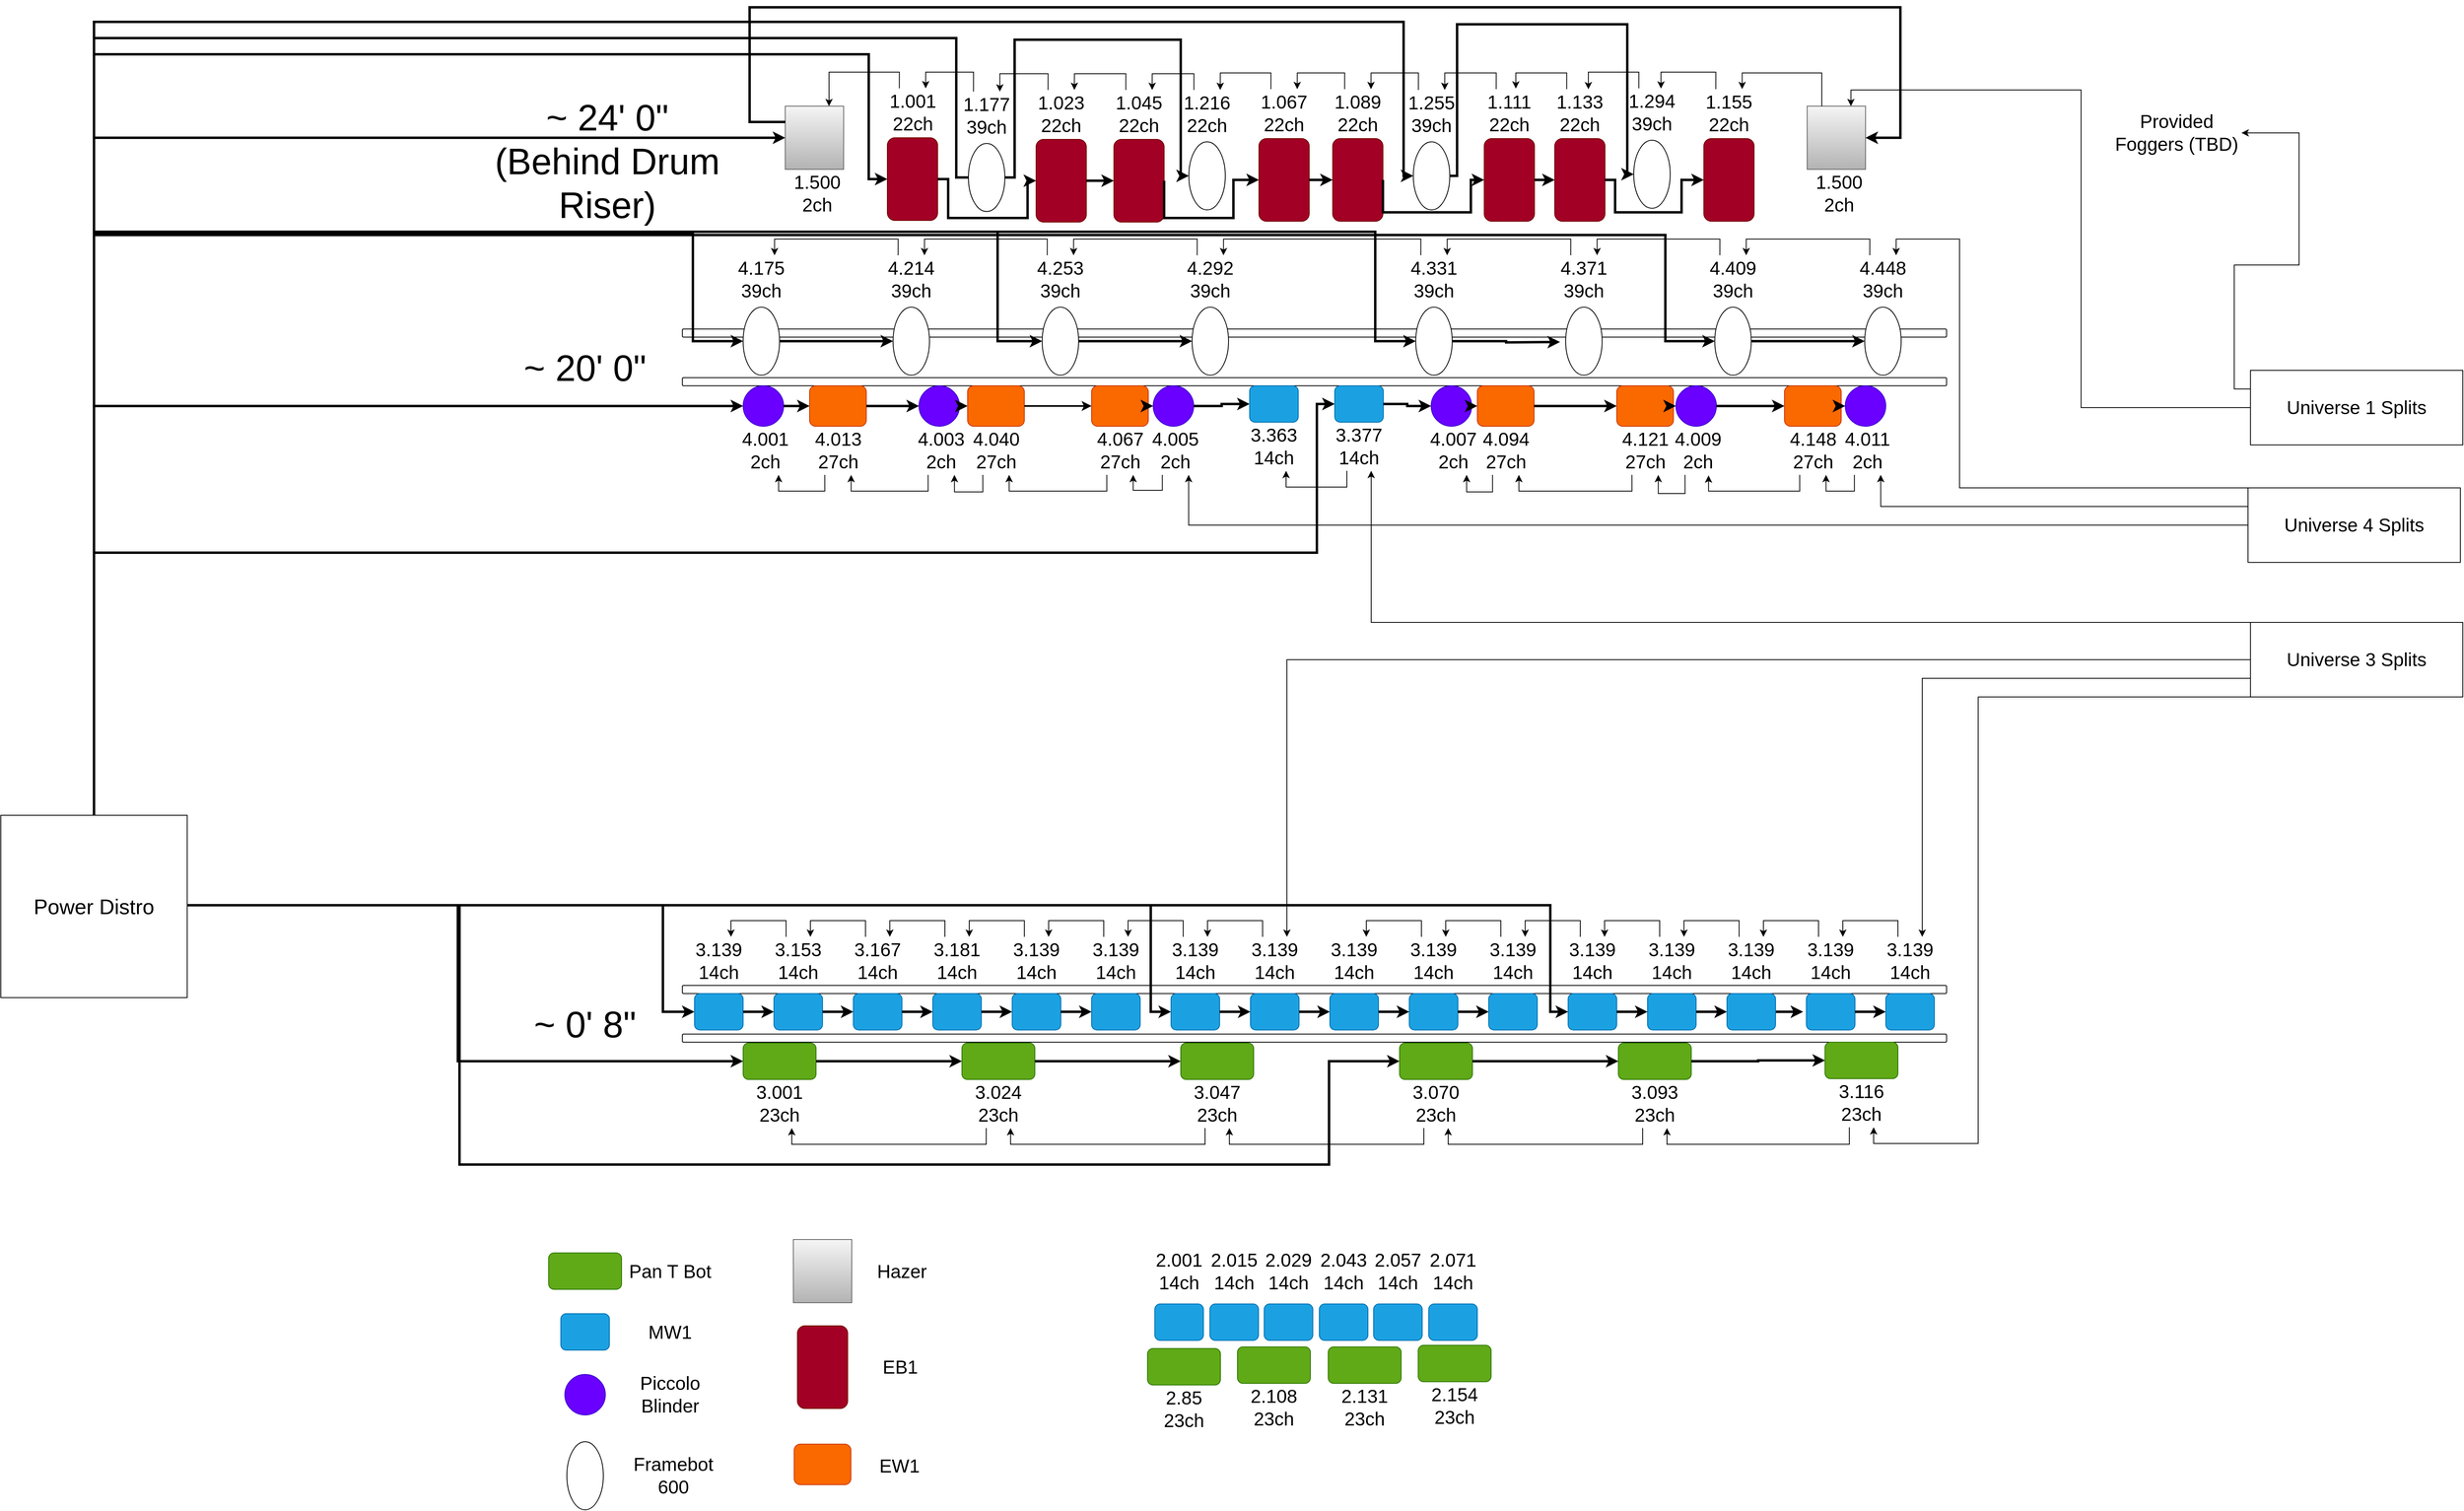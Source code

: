 <mxfile version="23.1.1" type="github">
  <diagram name="Page-1" id="1FZ-kuh0wa5P0Ij3Wnuq">
    <mxGraphModel dx="2840" dy="2377" grid="0" gridSize="15" guides="1" tooltips="1" connect="1" arrows="1" fold="1" page="1" pageScale="1" pageWidth="850" pageHeight="1100" math="0" shadow="0">
      <root>
        <mxCell id="0" />
        <mxCell id="1" parent="0" />
        <mxCell id="mNUhh_pSSpvhbF5x0rVs-1" value="" style="rounded=1;whiteSpace=wrap;html=1;" parent="1" vertex="1">
          <mxGeometry x="277" y="1272" width="1560" height="10" as="geometry" />
        </mxCell>
        <mxCell id="mNUhh_pSSpvhbF5x0rVs-2" value="" style="rounded=1;whiteSpace=wrap;html=1;" parent="1" vertex="1">
          <mxGeometry x="277" y="1212" width="1560" height="10" as="geometry" />
        </mxCell>
        <mxCell id="DsIkFXhPZ1wWTQOzJaBZ-2" value="" style="rounded=1;whiteSpace=wrap;html=1;" parent="1" vertex="1">
          <mxGeometry x="277" y="462" width="1560" height="10" as="geometry" />
        </mxCell>
        <mxCell id="DsIkFXhPZ1wWTQOzJaBZ-3" value="" style="rounded=1;whiteSpace=wrap;html=1;" parent="1" vertex="1">
          <mxGeometry x="277" y="402" width="1560" height="10" as="geometry" />
        </mxCell>
        <mxCell id="DsIkFXhPZ1wWTQOzJaBZ-4" value="~ 0&#39; 8&quot;" style="text;html=1;strokeColor=none;fillColor=none;align=center;verticalAlign=middle;whiteSpace=wrap;rounded=0;fontSize=45;" parent="1" vertex="1">
          <mxGeometry x="67" y="1227" width="180" height="65" as="geometry" />
        </mxCell>
        <mxCell id="DsIkFXhPZ1wWTQOzJaBZ-6" value="~ 20&#39; 0&quot;" style="text;html=1;strokeColor=none;fillColor=none;align=center;verticalAlign=middle;whiteSpace=wrap;rounded=0;fontSize=45;" parent="1" vertex="1">
          <mxGeometry x="67" y="417" width="180" height="65" as="geometry" />
        </mxCell>
        <mxCell id="DsIkFXhPZ1wWTQOzJaBZ-10" value="" style="group" parent="1" vertex="1" connectable="0">
          <mxGeometry x="352" y="1283" width="90" height="105" as="geometry" />
        </mxCell>
        <mxCell id="DsIkFXhPZ1wWTQOzJaBZ-7" value="" style="rounded=1;whiteSpace=wrap;html=1;fillColor=#60a917;fontColor=#ffffff;strokeColor=#2D7600;" parent="DsIkFXhPZ1wWTQOzJaBZ-10" vertex="1">
          <mxGeometry width="90" height="45" as="geometry" />
        </mxCell>
        <mxCell id="DsIkFXhPZ1wWTQOzJaBZ-8" value="3.001&lt;br&gt;23ch" style="text;html=1;strokeColor=none;fillColor=none;align=center;verticalAlign=middle;whiteSpace=wrap;rounded=0;fontSize=23;" parent="DsIkFXhPZ1wWTQOzJaBZ-10" vertex="1">
          <mxGeometry x="15" y="45" width="60" height="60" as="geometry" />
        </mxCell>
        <mxCell id="DsIkFXhPZ1wWTQOzJaBZ-11" value="" style="group" parent="1" vertex="1" connectable="0">
          <mxGeometry x="622" y="1283" width="90" height="105" as="geometry" />
        </mxCell>
        <mxCell id="DsIkFXhPZ1wWTQOzJaBZ-12" value="" style="rounded=1;whiteSpace=wrap;html=1;fillColor=#60a917;fontColor=#ffffff;strokeColor=#2D7600;" parent="DsIkFXhPZ1wWTQOzJaBZ-11" vertex="1">
          <mxGeometry width="90" height="45" as="geometry" />
        </mxCell>
        <mxCell id="DsIkFXhPZ1wWTQOzJaBZ-13" value="3.024&lt;br&gt;23ch" style="text;html=1;strokeColor=none;fillColor=none;align=center;verticalAlign=middle;whiteSpace=wrap;rounded=0;fontSize=23;" parent="DsIkFXhPZ1wWTQOzJaBZ-11" vertex="1">
          <mxGeometry x="15" y="45" width="60" height="60" as="geometry" />
        </mxCell>
        <mxCell id="DsIkFXhPZ1wWTQOzJaBZ-14" value="" style="group" parent="1" vertex="1" connectable="0">
          <mxGeometry x="892" y="1283" width="90" height="105" as="geometry" />
        </mxCell>
        <mxCell id="DsIkFXhPZ1wWTQOzJaBZ-15" value="" style="rounded=1;whiteSpace=wrap;html=1;fillColor=#60a917;fontColor=#ffffff;strokeColor=#2D7600;" parent="DsIkFXhPZ1wWTQOzJaBZ-14" vertex="1">
          <mxGeometry width="90" height="45" as="geometry" />
        </mxCell>
        <mxCell id="DsIkFXhPZ1wWTQOzJaBZ-16" value="3.047&lt;br&gt;23ch" style="text;html=1;strokeColor=none;fillColor=none;align=center;verticalAlign=middle;whiteSpace=wrap;rounded=0;fontSize=23;" parent="DsIkFXhPZ1wWTQOzJaBZ-14" vertex="1">
          <mxGeometry x="15" y="45" width="60" height="60" as="geometry" />
        </mxCell>
        <mxCell id="DsIkFXhPZ1wWTQOzJaBZ-17" value="" style="group" parent="1" vertex="1" connectable="0">
          <mxGeometry x="1162" y="1283" width="90" height="105" as="geometry" />
        </mxCell>
        <mxCell id="DsIkFXhPZ1wWTQOzJaBZ-18" value="" style="rounded=1;whiteSpace=wrap;html=1;fillColor=#60a917;fontColor=#ffffff;strokeColor=#2D7600;" parent="DsIkFXhPZ1wWTQOzJaBZ-17" vertex="1">
          <mxGeometry width="90" height="45" as="geometry" />
        </mxCell>
        <mxCell id="DsIkFXhPZ1wWTQOzJaBZ-19" value="3.070&lt;br&gt;23ch" style="text;html=1;strokeColor=none;fillColor=none;align=center;verticalAlign=middle;whiteSpace=wrap;rounded=0;fontSize=23;" parent="DsIkFXhPZ1wWTQOzJaBZ-17" vertex="1">
          <mxGeometry x="15" y="45" width="60" height="60" as="geometry" />
        </mxCell>
        <mxCell id="DsIkFXhPZ1wWTQOzJaBZ-20" value="" style="group" parent="1" vertex="1" connectable="0">
          <mxGeometry x="1432" y="1283" width="90" height="105" as="geometry" />
        </mxCell>
        <mxCell id="DsIkFXhPZ1wWTQOzJaBZ-21" value="" style="rounded=1;whiteSpace=wrap;html=1;fillColor=#60a917;fontColor=#ffffff;strokeColor=#2D7600;" parent="DsIkFXhPZ1wWTQOzJaBZ-20" vertex="1">
          <mxGeometry width="90" height="45" as="geometry" />
        </mxCell>
        <mxCell id="DsIkFXhPZ1wWTQOzJaBZ-22" value="3.093&lt;br&gt;23ch" style="text;html=1;strokeColor=none;fillColor=none;align=center;verticalAlign=middle;whiteSpace=wrap;rounded=0;fontSize=23;" parent="DsIkFXhPZ1wWTQOzJaBZ-20" vertex="1">
          <mxGeometry x="15" y="45" width="60" height="60" as="geometry" />
        </mxCell>
        <mxCell id="DsIkFXhPZ1wWTQOzJaBZ-23" value="" style="group" parent="1" vertex="1" connectable="0">
          <mxGeometry x="1687" y="1282" width="90" height="105" as="geometry" />
        </mxCell>
        <mxCell id="DsIkFXhPZ1wWTQOzJaBZ-24" value="" style="rounded=1;whiteSpace=wrap;html=1;fillColor=#60a917;fontColor=#ffffff;strokeColor=#2D7600;" parent="DsIkFXhPZ1wWTQOzJaBZ-23" vertex="1">
          <mxGeometry width="90" height="45" as="geometry" />
        </mxCell>
        <mxCell id="DsIkFXhPZ1wWTQOzJaBZ-25" value="3.116&lt;br&gt;23ch" style="text;html=1;strokeColor=none;fillColor=none;align=center;verticalAlign=middle;whiteSpace=wrap;rounded=0;fontSize=23;" parent="DsIkFXhPZ1wWTQOzJaBZ-23" vertex="1">
          <mxGeometry x="15" y="45" width="60" height="60" as="geometry" />
        </mxCell>
        <mxCell id="DsIkFXhPZ1wWTQOzJaBZ-28" value="" style="group" parent="1" vertex="1" connectable="0">
          <mxGeometry x="292" y="1152" width="60" height="115" as="geometry" />
        </mxCell>
        <mxCell id="DsIkFXhPZ1wWTQOzJaBZ-26" value="" style="rounded=1;whiteSpace=wrap;html=1;fillColor=#1ba1e2;fontColor=#ffffff;strokeColor=#006EAF;" parent="DsIkFXhPZ1wWTQOzJaBZ-28" vertex="1">
          <mxGeometry y="70" width="60" height="45" as="geometry" />
        </mxCell>
        <mxCell id="DsIkFXhPZ1wWTQOzJaBZ-27" value="3.139&lt;br&gt;14ch" style="text;html=1;strokeColor=none;fillColor=none;align=center;verticalAlign=middle;whiteSpace=wrap;rounded=0;fontSize=23;" parent="DsIkFXhPZ1wWTQOzJaBZ-28" vertex="1">
          <mxGeometry width="60" height="60" as="geometry" />
        </mxCell>
        <mxCell id="DsIkFXhPZ1wWTQOzJaBZ-29" value="" style="group" parent="1" vertex="1" connectable="0">
          <mxGeometry x="390" y="1152" width="60" height="115" as="geometry" />
        </mxCell>
        <mxCell id="DsIkFXhPZ1wWTQOzJaBZ-30" value="" style="rounded=1;whiteSpace=wrap;html=1;fillColor=#1ba1e2;fontColor=#ffffff;strokeColor=#006EAF;" parent="DsIkFXhPZ1wWTQOzJaBZ-29" vertex="1">
          <mxGeometry y="70" width="60" height="45" as="geometry" />
        </mxCell>
        <mxCell id="DsIkFXhPZ1wWTQOzJaBZ-31" value="3.153&lt;br&gt;14ch" style="text;html=1;strokeColor=none;fillColor=none;align=center;verticalAlign=middle;whiteSpace=wrap;rounded=0;fontSize=23;" parent="DsIkFXhPZ1wWTQOzJaBZ-29" vertex="1">
          <mxGeometry width="60" height="60" as="geometry" />
        </mxCell>
        <mxCell id="DsIkFXhPZ1wWTQOzJaBZ-32" value="" style="group" parent="1" vertex="1" connectable="0">
          <mxGeometry x="488" y="1152" width="60" height="115" as="geometry" />
        </mxCell>
        <mxCell id="DsIkFXhPZ1wWTQOzJaBZ-33" value="" style="rounded=1;whiteSpace=wrap;html=1;fillColor=#1ba1e2;fontColor=#ffffff;strokeColor=#006EAF;" parent="DsIkFXhPZ1wWTQOzJaBZ-32" vertex="1">
          <mxGeometry y="70" width="60" height="45" as="geometry" />
        </mxCell>
        <mxCell id="DsIkFXhPZ1wWTQOzJaBZ-34" value="3.167&lt;br&gt;14ch" style="text;html=1;strokeColor=none;fillColor=none;align=center;verticalAlign=middle;whiteSpace=wrap;rounded=0;fontSize=23;" parent="DsIkFXhPZ1wWTQOzJaBZ-32" vertex="1">
          <mxGeometry width="60" height="60" as="geometry" />
        </mxCell>
        <mxCell id="DsIkFXhPZ1wWTQOzJaBZ-35" value="" style="group" parent="1" vertex="1" connectable="0">
          <mxGeometry x="586" y="1152" width="60" height="115" as="geometry" />
        </mxCell>
        <mxCell id="DsIkFXhPZ1wWTQOzJaBZ-36" value="" style="rounded=1;whiteSpace=wrap;html=1;fillColor=#1ba1e2;fontColor=#ffffff;strokeColor=#006EAF;" parent="DsIkFXhPZ1wWTQOzJaBZ-35" vertex="1">
          <mxGeometry y="70" width="60" height="45" as="geometry" />
        </mxCell>
        <mxCell id="DsIkFXhPZ1wWTQOzJaBZ-37" value="3.181&lt;br&gt;14ch" style="text;html=1;strokeColor=none;fillColor=none;align=center;verticalAlign=middle;whiteSpace=wrap;rounded=0;fontSize=23;" parent="DsIkFXhPZ1wWTQOzJaBZ-35" vertex="1">
          <mxGeometry width="60" height="60" as="geometry" />
        </mxCell>
        <mxCell id="DsIkFXhPZ1wWTQOzJaBZ-38" value="" style="group" parent="1" vertex="1" connectable="0">
          <mxGeometry x="684" y="1152" width="60" height="115" as="geometry" />
        </mxCell>
        <mxCell id="DsIkFXhPZ1wWTQOzJaBZ-39" value="" style="rounded=1;whiteSpace=wrap;html=1;fillColor=#1ba1e2;fontColor=#ffffff;strokeColor=#006EAF;" parent="DsIkFXhPZ1wWTQOzJaBZ-38" vertex="1">
          <mxGeometry y="70" width="60" height="45" as="geometry" />
        </mxCell>
        <mxCell id="DsIkFXhPZ1wWTQOzJaBZ-40" value="3.139&lt;br&gt;14ch" style="text;html=1;strokeColor=none;fillColor=none;align=center;verticalAlign=middle;whiteSpace=wrap;rounded=0;fontSize=23;" parent="DsIkFXhPZ1wWTQOzJaBZ-38" vertex="1">
          <mxGeometry width="60" height="60" as="geometry" />
        </mxCell>
        <mxCell id="DsIkFXhPZ1wWTQOzJaBZ-41" value="" style="group" parent="1" vertex="1" connectable="0">
          <mxGeometry x="782" y="1152" width="60" height="115" as="geometry" />
        </mxCell>
        <mxCell id="DsIkFXhPZ1wWTQOzJaBZ-42" value="" style="rounded=1;whiteSpace=wrap;html=1;fillColor=#1ba1e2;fontColor=#ffffff;strokeColor=#006EAF;" parent="DsIkFXhPZ1wWTQOzJaBZ-41" vertex="1">
          <mxGeometry y="70" width="60" height="45" as="geometry" />
        </mxCell>
        <mxCell id="DsIkFXhPZ1wWTQOzJaBZ-43" value="3.139&lt;br&gt;14ch" style="text;html=1;strokeColor=none;fillColor=none;align=center;verticalAlign=middle;whiteSpace=wrap;rounded=0;fontSize=23;" parent="DsIkFXhPZ1wWTQOzJaBZ-41" vertex="1">
          <mxGeometry width="60" height="60" as="geometry" />
        </mxCell>
        <mxCell id="DsIkFXhPZ1wWTQOzJaBZ-44" value="" style="group" parent="1" vertex="1" connectable="0">
          <mxGeometry x="880" y="1152" width="60" height="115" as="geometry" />
        </mxCell>
        <mxCell id="DsIkFXhPZ1wWTQOzJaBZ-45" value="" style="rounded=1;whiteSpace=wrap;html=1;fillColor=#1ba1e2;fontColor=#ffffff;strokeColor=#006EAF;" parent="DsIkFXhPZ1wWTQOzJaBZ-44" vertex="1">
          <mxGeometry y="70" width="60" height="45" as="geometry" />
        </mxCell>
        <mxCell id="DsIkFXhPZ1wWTQOzJaBZ-46" value="3.139&lt;br&gt;14ch" style="text;html=1;strokeColor=none;fillColor=none;align=center;verticalAlign=middle;whiteSpace=wrap;rounded=0;fontSize=23;" parent="DsIkFXhPZ1wWTQOzJaBZ-44" vertex="1">
          <mxGeometry width="60" height="60" as="geometry" />
        </mxCell>
        <mxCell id="DsIkFXhPZ1wWTQOzJaBZ-47" value="" style="group" parent="1" vertex="1" connectable="0">
          <mxGeometry x="978" y="1152" width="60" height="115" as="geometry" />
        </mxCell>
        <mxCell id="DsIkFXhPZ1wWTQOzJaBZ-48" value="" style="rounded=1;whiteSpace=wrap;html=1;fillColor=#1ba1e2;fontColor=#ffffff;strokeColor=#006EAF;" parent="DsIkFXhPZ1wWTQOzJaBZ-47" vertex="1">
          <mxGeometry y="70" width="60" height="45" as="geometry" />
        </mxCell>
        <mxCell id="DsIkFXhPZ1wWTQOzJaBZ-49" value="3.139&lt;br&gt;14ch" style="text;html=1;strokeColor=none;fillColor=none;align=center;verticalAlign=middle;whiteSpace=wrap;rounded=0;fontSize=23;" parent="DsIkFXhPZ1wWTQOzJaBZ-47" vertex="1">
          <mxGeometry width="60" height="60" as="geometry" />
        </mxCell>
        <mxCell id="DsIkFXhPZ1wWTQOzJaBZ-50" value="" style="group" parent="1" vertex="1" connectable="0">
          <mxGeometry x="1076" y="1152" width="60" height="115" as="geometry" />
        </mxCell>
        <mxCell id="DsIkFXhPZ1wWTQOzJaBZ-51" value="" style="rounded=1;whiteSpace=wrap;html=1;fillColor=#1ba1e2;fontColor=#ffffff;strokeColor=#006EAF;" parent="DsIkFXhPZ1wWTQOzJaBZ-50" vertex="1">
          <mxGeometry y="70" width="60" height="45" as="geometry" />
        </mxCell>
        <mxCell id="DsIkFXhPZ1wWTQOzJaBZ-52" value="3.139&lt;br&gt;14ch" style="text;html=1;strokeColor=none;fillColor=none;align=center;verticalAlign=middle;whiteSpace=wrap;rounded=0;fontSize=23;" parent="DsIkFXhPZ1wWTQOzJaBZ-50" vertex="1">
          <mxGeometry width="60" height="60" as="geometry" />
        </mxCell>
        <mxCell id="DsIkFXhPZ1wWTQOzJaBZ-53" value="" style="group" parent="1" vertex="1" connectable="0">
          <mxGeometry x="1174" y="1152" width="60" height="115" as="geometry" />
        </mxCell>
        <mxCell id="DsIkFXhPZ1wWTQOzJaBZ-54" value="" style="rounded=1;whiteSpace=wrap;html=1;fillColor=#1ba1e2;fontColor=#ffffff;strokeColor=#006EAF;" parent="DsIkFXhPZ1wWTQOzJaBZ-53" vertex="1">
          <mxGeometry y="70" width="60" height="45" as="geometry" />
        </mxCell>
        <mxCell id="DsIkFXhPZ1wWTQOzJaBZ-55" value="3.139&lt;br&gt;14ch" style="text;html=1;strokeColor=none;fillColor=none;align=center;verticalAlign=middle;whiteSpace=wrap;rounded=0;fontSize=23;" parent="DsIkFXhPZ1wWTQOzJaBZ-53" vertex="1">
          <mxGeometry width="60" height="60" as="geometry" />
        </mxCell>
        <mxCell id="DsIkFXhPZ1wWTQOzJaBZ-56" value="" style="group" parent="1" vertex="1" connectable="0">
          <mxGeometry x="1272" y="1152" width="60" height="115" as="geometry" />
        </mxCell>
        <mxCell id="DsIkFXhPZ1wWTQOzJaBZ-57" value="" style="rounded=1;whiteSpace=wrap;html=1;fillColor=#1ba1e2;fontColor=#ffffff;strokeColor=#006EAF;" parent="DsIkFXhPZ1wWTQOzJaBZ-56" vertex="1">
          <mxGeometry y="70" width="60" height="45" as="geometry" />
        </mxCell>
        <mxCell id="DsIkFXhPZ1wWTQOzJaBZ-58" value="3.139&lt;br&gt;14ch" style="text;html=1;strokeColor=none;fillColor=none;align=center;verticalAlign=middle;whiteSpace=wrap;rounded=0;fontSize=23;" parent="DsIkFXhPZ1wWTQOzJaBZ-56" vertex="1">
          <mxGeometry width="60" height="60" as="geometry" />
        </mxCell>
        <mxCell id="DsIkFXhPZ1wWTQOzJaBZ-59" value="" style="group" parent="1" vertex="1" connectable="0">
          <mxGeometry x="1370" y="1152" width="60" height="115" as="geometry" />
        </mxCell>
        <mxCell id="DsIkFXhPZ1wWTQOzJaBZ-60" value="" style="rounded=1;whiteSpace=wrap;html=1;fillColor=#1ba1e2;fontColor=#ffffff;strokeColor=#006EAF;" parent="DsIkFXhPZ1wWTQOzJaBZ-59" vertex="1">
          <mxGeometry y="70" width="60" height="45" as="geometry" />
        </mxCell>
        <mxCell id="DsIkFXhPZ1wWTQOzJaBZ-61" value="3.139&lt;br&gt;14ch" style="text;html=1;strokeColor=none;fillColor=none;align=center;verticalAlign=middle;whiteSpace=wrap;rounded=0;fontSize=23;" parent="DsIkFXhPZ1wWTQOzJaBZ-59" vertex="1">
          <mxGeometry width="60" height="60" as="geometry" />
        </mxCell>
        <mxCell id="DsIkFXhPZ1wWTQOzJaBZ-62" value="" style="group" parent="1" vertex="1" connectable="0">
          <mxGeometry x="1468" y="1152" width="60" height="115" as="geometry" />
        </mxCell>
        <mxCell id="DsIkFXhPZ1wWTQOzJaBZ-63" value="" style="rounded=1;whiteSpace=wrap;html=1;fillColor=#1ba1e2;fontColor=#ffffff;strokeColor=#006EAF;" parent="DsIkFXhPZ1wWTQOzJaBZ-62" vertex="1">
          <mxGeometry y="70" width="60" height="45" as="geometry" />
        </mxCell>
        <mxCell id="DsIkFXhPZ1wWTQOzJaBZ-64" value="3.139&lt;br&gt;14ch" style="text;html=1;strokeColor=none;fillColor=none;align=center;verticalAlign=middle;whiteSpace=wrap;rounded=0;fontSize=23;" parent="DsIkFXhPZ1wWTQOzJaBZ-62" vertex="1">
          <mxGeometry width="60" height="60" as="geometry" />
        </mxCell>
        <mxCell id="DsIkFXhPZ1wWTQOzJaBZ-65" value="" style="group" parent="1" vertex="1" connectable="0">
          <mxGeometry x="1566" y="1152" width="60" height="115" as="geometry" />
        </mxCell>
        <mxCell id="Yz1NdHYIqoeAfp1s1f4n-185" style="edgeStyle=orthogonalEdgeStyle;rounded=0;orthogonalLoop=1;jettySize=auto;html=1;exitX=1;exitY=0.5;exitDx=0;exitDy=0;strokeWidth=3;" edge="1" parent="DsIkFXhPZ1wWTQOzJaBZ-65" source="DsIkFXhPZ1wWTQOzJaBZ-66">
          <mxGeometry relative="1" as="geometry">
            <mxPoint x="94" y="92.667" as="targetPoint" />
          </mxGeometry>
        </mxCell>
        <mxCell id="DsIkFXhPZ1wWTQOzJaBZ-66" value="&lt;br&gt;" style="rounded=1;whiteSpace=wrap;html=1;fillColor=#1ba1e2;fontColor=#ffffff;strokeColor=#006EAF;" parent="DsIkFXhPZ1wWTQOzJaBZ-65" vertex="1">
          <mxGeometry y="70" width="60" height="45" as="geometry" />
        </mxCell>
        <mxCell id="DsIkFXhPZ1wWTQOzJaBZ-67" value="3.139&lt;br&gt;14ch" style="text;html=1;strokeColor=none;fillColor=none;align=center;verticalAlign=middle;whiteSpace=wrap;rounded=0;fontSize=23;" parent="DsIkFXhPZ1wWTQOzJaBZ-65" vertex="1">
          <mxGeometry width="60" height="60" as="geometry" />
        </mxCell>
        <mxCell id="DsIkFXhPZ1wWTQOzJaBZ-68" value="" style="group" parent="1" vertex="1" connectable="0">
          <mxGeometry x="1664" y="1152" width="60" height="115" as="geometry" />
        </mxCell>
        <mxCell id="DsIkFXhPZ1wWTQOzJaBZ-69" value="" style="rounded=1;whiteSpace=wrap;html=1;fillColor=#1ba1e2;fontColor=#ffffff;strokeColor=#006EAF;" parent="DsIkFXhPZ1wWTQOzJaBZ-68" vertex="1">
          <mxGeometry y="70" width="60" height="45" as="geometry" />
        </mxCell>
        <mxCell id="DsIkFXhPZ1wWTQOzJaBZ-70" value="3.139&lt;br&gt;14ch" style="text;html=1;strokeColor=none;fillColor=none;align=center;verticalAlign=middle;whiteSpace=wrap;rounded=0;fontSize=23;" parent="DsIkFXhPZ1wWTQOzJaBZ-68" vertex="1">
          <mxGeometry width="60" height="60" as="geometry" />
        </mxCell>
        <mxCell id="DsIkFXhPZ1wWTQOzJaBZ-71" value="" style="group" parent="1" vertex="1" connectable="0">
          <mxGeometry x="1762" y="1152" width="60" height="115" as="geometry" />
        </mxCell>
        <mxCell id="DsIkFXhPZ1wWTQOzJaBZ-72" value="" style="rounded=1;whiteSpace=wrap;html=1;fillColor=#1ba1e2;fontColor=#ffffff;strokeColor=#006EAF;" parent="DsIkFXhPZ1wWTQOzJaBZ-71" vertex="1">
          <mxGeometry y="70" width="60" height="45" as="geometry" />
        </mxCell>
        <mxCell id="DsIkFXhPZ1wWTQOzJaBZ-73" value="3.139&lt;br&gt;14ch" style="text;html=1;strokeColor=none;fillColor=none;align=center;verticalAlign=middle;whiteSpace=wrap;rounded=0;fontSize=23;" parent="DsIkFXhPZ1wWTQOzJaBZ-71" vertex="1">
          <mxGeometry width="60" height="60" as="geometry" />
        </mxCell>
        <mxCell id="DsIkFXhPZ1wWTQOzJaBZ-74" value="" style="rounded=1;whiteSpace=wrap;html=1;fillColor=#60a917;strokeColor=#2D7600;fontColor=#ffffff;" parent="1" vertex="1">
          <mxGeometry x="112" y="1542" width="90" height="45" as="geometry" />
        </mxCell>
        <mxCell id="DsIkFXhPZ1wWTQOzJaBZ-75" value="Pan T Bot" style="text;html=1;strokeColor=none;fillColor=none;align=center;verticalAlign=middle;whiteSpace=wrap;rounded=0;fontSize=23;" parent="1" vertex="1">
          <mxGeometry x="202" y="1549.5" width="120" height="30" as="geometry" />
        </mxCell>
        <mxCell id="DsIkFXhPZ1wWTQOzJaBZ-76" value="" style="rounded=1;whiteSpace=wrap;html=1;fillColor=#1ba1e2;fontColor=#ffffff;strokeColor=#006EAF;" parent="1" vertex="1">
          <mxGeometry x="127" y="1617" width="60" height="45" as="geometry" />
        </mxCell>
        <mxCell id="DsIkFXhPZ1wWTQOzJaBZ-77" value="MW1" style="text;html=1;strokeColor=none;fillColor=none;align=center;verticalAlign=middle;whiteSpace=wrap;rounded=0;fontSize=23;" parent="1" vertex="1">
          <mxGeometry x="232" y="1624.5" width="60" height="30" as="geometry" />
        </mxCell>
        <mxCell id="DsIkFXhPZ1wWTQOzJaBZ-81" value="" style="group" parent="1" vertex="1" connectable="0">
          <mxGeometry x="347" y="472" width="65" height="110" as="geometry" />
        </mxCell>
        <mxCell id="DsIkFXhPZ1wWTQOzJaBZ-79" value="" style="ellipse;whiteSpace=wrap;html=1;aspect=fixed;fillColor=#6a00ff;fontColor=#ffffff;strokeColor=#3700CC;" parent="DsIkFXhPZ1wWTQOzJaBZ-81" vertex="1">
          <mxGeometry x="5" width="50" height="50" as="geometry" />
        </mxCell>
        <mxCell id="DsIkFXhPZ1wWTQOzJaBZ-80" value="4.001&lt;br&gt;2ch" style="text;html=1;strokeColor=none;fillColor=none;align=center;verticalAlign=middle;whiteSpace=wrap;rounded=0;fontSize=23;" parent="DsIkFXhPZ1wWTQOzJaBZ-81" vertex="1">
          <mxGeometry y="50" width="65" height="60" as="geometry" />
        </mxCell>
        <mxCell id="DsIkFXhPZ1wWTQOzJaBZ-82" value="" style="group" parent="1" vertex="1" connectable="0">
          <mxGeometry x="564" y="472" width="65" height="110" as="geometry" />
        </mxCell>
        <mxCell id="DsIkFXhPZ1wWTQOzJaBZ-83" value="" style="ellipse;whiteSpace=wrap;html=1;aspect=fixed;fillColor=#6a00ff;fontColor=#ffffff;strokeColor=#3700CC;" parent="DsIkFXhPZ1wWTQOzJaBZ-82" vertex="1">
          <mxGeometry x="5" width="50" height="50" as="geometry" />
        </mxCell>
        <mxCell id="DsIkFXhPZ1wWTQOzJaBZ-84" value="4.003&lt;br&gt;2ch" style="text;html=1;strokeColor=none;fillColor=none;align=center;verticalAlign=middle;whiteSpace=wrap;rounded=0;fontSize=23;" parent="DsIkFXhPZ1wWTQOzJaBZ-82" vertex="1">
          <mxGeometry y="50" width="65" height="60" as="geometry" />
        </mxCell>
        <mxCell id="DsIkFXhPZ1wWTQOzJaBZ-85" value="" style="group" parent="1" vertex="1" connectable="0">
          <mxGeometry x="853" y="472" width="65" height="110" as="geometry" />
        </mxCell>
        <mxCell id="DsIkFXhPZ1wWTQOzJaBZ-86" value="" style="ellipse;whiteSpace=wrap;html=1;aspect=fixed;fillColor=#6a00ff;fontColor=#ffffff;strokeColor=#3700CC;" parent="DsIkFXhPZ1wWTQOzJaBZ-85" vertex="1">
          <mxGeometry x="5" width="50" height="50" as="geometry" />
        </mxCell>
        <mxCell id="DsIkFXhPZ1wWTQOzJaBZ-87" value="4.005&lt;br&gt;2ch" style="text;html=1;strokeColor=none;fillColor=none;align=center;verticalAlign=middle;whiteSpace=wrap;rounded=0;fontSize=23;" parent="DsIkFXhPZ1wWTQOzJaBZ-85" vertex="1">
          <mxGeometry y="50" width="65" height="60" as="geometry" />
        </mxCell>
        <mxCell id="DsIkFXhPZ1wWTQOzJaBZ-88" value="" style="group" parent="1" vertex="1" connectable="0">
          <mxGeometry x="1196" y="472" width="65" height="110" as="geometry" />
        </mxCell>
        <mxCell id="DsIkFXhPZ1wWTQOzJaBZ-89" value="" style="ellipse;whiteSpace=wrap;html=1;aspect=fixed;fillColor=#6a00ff;fontColor=#ffffff;strokeColor=#3700CC;" parent="DsIkFXhPZ1wWTQOzJaBZ-88" vertex="1">
          <mxGeometry x="5" width="50" height="50" as="geometry" />
        </mxCell>
        <mxCell id="DsIkFXhPZ1wWTQOzJaBZ-90" value="4.007&lt;br&gt;2ch" style="text;html=1;strokeColor=none;fillColor=none;align=center;verticalAlign=middle;whiteSpace=wrap;rounded=0;fontSize=23;" parent="DsIkFXhPZ1wWTQOzJaBZ-88" vertex="1">
          <mxGeometry y="50" width="65" height="60" as="geometry" />
        </mxCell>
        <mxCell id="DsIkFXhPZ1wWTQOzJaBZ-91" value="" style="group" parent="1" vertex="1" connectable="0">
          <mxGeometry x="1498" y="472" width="65" height="110" as="geometry" />
        </mxCell>
        <mxCell id="DsIkFXhPZ1wWTQOzJaBZ-92" value="" style="ellipse;whiteSpace=wrap;html=1;aspect=fixed;fillColor=#6a00ff;fontColor=#ffffff;strokeColor=#3700CC;" parent="DsIkFXhPZ1wWTQOzJaBZ-91" vertex="1">
          <mxGeometry x="5" width="50" height="50" as="geometry" />
        </mxCell>
        <mxCell id="DsIkFXhPZ1wWTQOzJaBZ-93" value="4.009&lt;br&gt;2ch" style="text;html=1;strokeColor=none;fillColor=none;align=center;verticalAlign=middle;whiteSpace=wrap;rounded=0;fontSize=23;" parent="DsIkFXhPZ1wWTQOzJaBZ-91" vertex="1">
          <mxGeometry y="50" width="65" height="60" as="geometry" />
        </mxCell>
        <mxCell id="DsIkFXhPZ1wWTQOzJaBZ-97" value="" style="group" parent="1" vertex="1" connectable="0">
          <mxGeometry x="1707" y="472" width="65" height="110" as="geometry" />
        </mxCell>
        <mxCell id="DsIkFXhPZ1wWTQOzJaBZ-98" value="" style="ellipse;whiteSpace=wrap;html=1;aspect=fixed;fillColor=#6a00ff;fontColor=#ffffff;strokeColor=#3700CC;" parent="DsIkFXhPZ1wWTQOzJaBZ-97" vertex="1">
          <mxGeometry x="5" width="50" height="50" as="geometry" />
        </mxCell>
        <mxCell id="DsIkFXhPZ1wWTQOzJaBZ-99" value="4.011&lt;br&gt;2ch" style="text;html=1;strokeColor=none;fillColor=none;align=center;verticalAlign=middle;whiteSpace=wrap;rounded=0;fontSize=23;" parent="DsIkFXhPZ1wWTQOzJaBZ-97" vertex="1">
          <mxGeometry y="50" width="65" height="60" as="geometry" />
        </mxCell>
        <mxCell id="DsIkFXhPZ1wWTQOzJaBZ-100" value="" style="ellipse;whiteSpace=wrap;html=1;aspect=fixed;fillColor=#6a00ff;fontColor=#ffffff;strokeColor=#3700CC;" parent="1" vertex="1">
          <mxGeometry x="132" y="1692" width="50" height="50" as="geometry" />
        </mxCell>
        <mxCell id="DsIkFXhPZ1wWTQOzJaBZ-101" value="Piccolo Blinder" style="text;html=1;strokeColor=none;fillColor=none;align=center;verticalAlign=middle;whiteSpace=wrap;rounded=0;fontSize=23;" parent="1" vertex="1">
          <mxGeometry x="232" y="1702" width="60" height="30" as="geometry" />
        </mxCell>
        <mxCell id="DsIkFXhPZ1wWTQOzJaBZ-102" value="~ 24&#39; 0&quot;&lt;br&gt;(Behind Drum Riser)" style="text;html=1;strokeColor=none;fillColor=none;align=center;verticalAlign=middle;whiteSpace=wrap;rounded=0;fontSize=45;" parent="1" vertex="1">
          <mxGeometry x="22" y="117" width="325" height="155" as="geometry" />
        </mxCell>
        <mxCell id="DsIkFXhPZ1wWTQOzJaBZ-105" value="" style="group" parent="1" vertex="1" connectable="0">
          <mxGeometry x="434" y="472" width="70" height="110" as="geometry" />
        </mxCell>
        <mxCell id="DsIkFXhPZ1wWTQOzJaBZ-103" value="" style="rounded=1;whiteSpace=wrap;html=1;fillColor=#fa6800;fontColor=#000000;strokeColor=#C73500;" parent="DsIkFXhPZ1wWTQOzJaBZ-105" vertex="1">
          <mxGeometry width="70" height="50" as="geometry" />
        </mxCell>
        <mxCell id="DsIkFXhPZ1wWTQOzJaBZ-104" value="4.013&lt;br&gt;27ch" style="text;html=1;strokeColor=none;fillColor=none;align=center;verticalAlign=middle;whiteSpace=wrap;rounded=0;fontSize=23;" parent="DsIkFXhPZ1wWTQOzJaBZ-105" vertex="1">
          <mxGeometry x="2.5" y="50" width="65" height="60" as="geometry" />
        </mxCell>
        <mxCell id="DsIkFXhPZ1wWTQOzJaBZ-106" value="" style="group" parent="1" vertex="1" connectable="0">
          <mxGeometry x="629" y="472" width="70" height="110" as="geometry" />
        </mxCell>
        <mxCell id="DsIkFXhPZ1wWTQOzJaBZ-107" value="" style="rounded=1;whiteSpace=wrap;html=1;fillColor=#fa6800;fontColor=#000000;strokeColor=#C73500;" parent="DsIkFXhPZ1wWTQOzJaBZ-106" vertex="1">
          <mxGeometry width="70" height="50" as="geometry" />
        </mxCell>
        <mxCell id="DsIkFXhPZ1wWTQOzJaBZ-108" value="4.040&lt;br&gt;27ch" style="text;html=1;strokeColor=none;fillColor=none;align=center;verticalAlign=middle;whiteSpace=wrap;rounded=0;fontSize=23;" parent="DsIkFXhPZ1wWTQOzJaBZ-106" vertex="1">
          <mxGeometry x="2.5" y="50" width="65" height="60" as="geometry" />
        </mxCell>
        <mxCell id="DsIkFXhPZ1wWTQOzJaBZ-109" value="" style="group" parent="1" vertex="1" connectable="0">
          <mxGeometry x="782" y="472" width="70" height="110" as="geometry" />
        </mxCell>
        <mxCell id="DsIkFXhPZ1wWTQOzJaBZ-110" value="" style="rounded=1;whiteSpace=wrap;html=1;fillColor=#fa6800;fontColor=#000000;strokeColor=#C73500;" parent="DsIkFXhPZ1wWTQOzJaBZ-109" vertex="1">
          <mxGeometry width="70" height="50" as="geometry" />
        </mxCell>
        <mxCell id="DsIkFXhPZ1wWTQOzJaBZ-111" value="4.067&lt;br&gt;27ch" style="text;html=1;strokeColor=none;fillColor=none;align=center;verticalAlign=middle;whiteSpace=wrap;rounded=0;fontSize=23;" parent="DsIkFXhPZ1wWTQOzJaBZ-109" vertex="1">
          <mxGeometry x="2.5" y="50" width="65" height="60" as="geometry" />
        </mxCell>
        <mxCell id="DsIkFXhPZ1wWTQOzJaBZ-117" value="" style="group" parent="1" vertex="1" connectable="0">
          <mxGeometry x="1082" y="472" width="60" height="105" as="geometry" />
        </mxCell>
        <mxCell id="DsIkFXhPZ1wWTQOzJaBZ-115" value="3.377&lt;br&gt;14ch" style="text;html=1;strokeColor=none;fillColor=none;align=center;verticalAlign=middle;whiteSpace=wrap;rounded=0;fontSize=23;" parent="DsIkFXhPZ1wWTQOzJaBZ-117" vertex="1">
          <mxGeometry y="45" width="60" height="60" as="geometry" />
        </mxCell>
        <mxCell id="DsIkFXhPZ1wWTQOzJaBZ-116" value="" style="rounded=1;whiteSpace=wrap;html=1;fillColor=#1ba1e2;fontColor=#ffffff;strokeColor=#006EAF;" parent="DsIkFXhPZ1wWTQOzJaBZ-117" vertex="1">
          <mxGeometry width="60" height="45" as="geometry" />
        </mxCell>
        <mxCell id="DsIkFXhPZ1wWTQOzJaBZ-118" value="" style="group" parent="1" vertex="1" connectable="0">
          <mxGeometry x="977" y="472" width="60" height="105" as="geometry" />
        </mxCell>
        <mxCell id="DsIkFXhPZ1wWTQOzJaBZ-114" value="3.363&lt;br&gt;14ch" style="text;html=1;strokeColor=none;fillColor=none;align=center;verticalAlign=middle;whiteSpace=wrap;rounded=0;fontSize=23;" parent="DsIkFXhPZ1wWTQOzJaBZ-118" vertex="1">
          <mxGeometry y="45" width="60" height="60" as="geometry" />
        </mxCell>
        <mxCell id="DsIkFXhPZ1wWTQOzJaBZ-113" value="" style="rounded=1;whiteSpace=wrap;html=1;fillColor=#1ba1e2;fontColor=#ffffff;strokeColor=#006EAF;" parent="DsIkFXhPZ1wWTQOzJaBZ-118" vertex="1">
          <mxGeometry width="60" height="45" as="geometry" />
        </mxCell>
        <mxCell id="DsIkFXhPZ1wWTQOzJaBZ-119" value="" style="group" parent="1" vertex="1" connectable="0">
          <mxGeometry x="1430" y="472" width="70" height="110" as="geometry" />
        </mxCell>
        <mxCell id="DsIkFXhPZ1wWTQOzJaBZ-120" value="" style="rounded=1;whiteSpace=wrap;html=1;fillColor=#fa6800;fontColor=#000000;strokeColor=#C73500;" parent="DsIkFXhPZ1wWTQOzJaBZ-119" vertex="1">
          <mxGeometry width="70" height="50" as="geometry" />
        </mxCell>
        <mxCell id="DsIkFXhPZ1wWTQOzJaBZ-121" value="4.121&lt;br&gt;27ch" style="text;html=1;strokeColor=none;fillColor=none;align=center;verticalAlign=middle;whiteSpace=wrap;rounded=0;fontSize=23;" parent="DsIkFXhPZ1wWTQOzJaBZ-119" vertex="1">
          <mxGeometry x="2.5" y="50" width="65" height="60" as="geometry" />
        </mxCell>
        <mxCell id="DsIkFXhPZ1wWTQOzJaBZ-122" value="" style="group" parent="1" vertex="1" connectable="0">
          <mxGeometry x="1258" y="472" width="70" height="110" as="geometry" />
        </mxCell>
        <mxCell id="DsIkFXhPZ1wWTQOzJaBZ-123" value="" style="rounded=1;whiteSpace=wrap;html=1;fillColor=#fa6800;fontColor=#000000;strokeColor=#C73500;" parent="DsIkFXhPZ1wWTQOzJaBZ-122" vertex="1">
          <mxGeometry width="70" height="50" as="geometry" />
        </mxCell>
        <mxCell id="DsIkFXhPZ1wWTQOzJaBZ-124" value="4.094&lt;br&gt;27ch" style="text;html=1;strokeColor=none;fillColor=none;align=center;verticalAlign=middle;whiteSpace=wrap;rounded=0;fontSize=23;" parent="DsIkFXhPZ1wWTQOzJaBZ-122" vertex="1">
          <mxGeometry x="2.5" y="50" width="65" height="60" as="geometry" />
        </mxCell>
        <mxCell id="DsIkFXhPZ1wWTQOzJaBZ-129" value="" style="group" parent="1" vertex="1" connectable="0">
          <mxGeometry x="1637" y="472" width="70" height="110" as="geometry" />
        </mxCell>
        <mxCell id="DsIkFXhPZ1wWTQOzJaBZ-130" value="" style="rounded=1;whiteSpace=wrap;html=1;fillColor=#fa6800;fontColor=#000000;strokeColor=#C73500;" parent="DsIkFXhPZ1wWTQOzJaBZ-129" vertex="1">
          <mxGeometry width="70" height="50" as="geometry" />
        </mxCell>
        <mxCell id="DsIkFXhPZ1wWTQOzJaBZ-131" value="4.148&lt;br&gt;27ch" style="text;html=1;strokeColor=none;fillColor=none;align=center;verticalAlign=middle;whiteSpace=wrap;rounded=0;fontSize=23;" parent="DsIkFXhPZ1wWTQOzJaBZ-129" vertex="1">
          <mxGeometry x="2.5" y="50" width="65" height="60" as="geometry" />
        </mxCell>
        <mxCell id="DsIkFXhPZ1wWTQOzJaBZ-134" value="" style="group" parent="1" vertex="1" connectable="0">
          <mxGeometry x="342" y="311" width="65" height="148" as="geometry" />
        </mxCell>
        <mxCell id="DsIkFXhPZ1wWTQOzJaBZ-132" value="" style="ellipse;whiteSpace=wrap;html=1;" parent="DsIkFXhPZ1wWTQOzJaBZ-134" vertex="1">
          <mxGeometry x="10" y="64" width="45" height="84" as="geometry" />
        </mxCell>
        <mxCell id="DsIkFXhPZ1wWTQOzJaBZ-133" value="4.175&lt;br&gt;39ch" style="text;html=1;strokeColor=none;fillColor=none;align=center;verticalAlign=middle;whiteSpace=wrap;rounded=0;fontSize=23;" parent="DsIkFXhPZ1wWTQOzJaBZ-134" vertex="1">
          <mxGeometry width="65" height="60" as="geometry" />
        </mxCell>
        <mxCell id="DsIkFXhPZ1wWTQOzJaBZ-135" value="" style="group" parent="1" vertex="1" connectable="0">
          <mxGeometry x="527" y="311" width="65" height="148" as="geometry" />
        </mxCell>
        <mxCell id="DsIkFXhPZ1wWTQOzJaBZ-136" value="" style="ellipse;whiteSpace=wrap;html=1;" parent="DsIkFXhPZ1wWTQOzJaBZ-135" vertex="1">
          <mxGeometry x="10" y="64" width="45" height="84" as="geometry" />
        </mxCell>
        <mxCell id="DsIkFXhPZ1wWTQOzJaBZ-137" value="4.214&lt;br&gt;39ch" style="text;html=1;strokeColor=none;fillColor=none;align=center;verticalAlign=middle;whiteSpace=wrap;rounded=0;fontSize=23;" parent="DsIkFXhPZ1wWTQOzJaBZ-135" vertex="1">
          <mxGeometry width="65" height="60" as="geometry" />
        </mxCell>
        <mxCell id="DsIkFXhPZ1wWTQOzJaBZ-138" value="" style="group" parent="1" vertex="1" connectable="0">
          <mxGeometry x="711" y="311" width="65" height="148" as="geometry" />
        </mxCell>
        <mxCell id="DsIkFXhPZ1wWTQOzJaBZ-139" value="" style="ellipse;whiteSpace=wrap;html=1;" parent="DsIkFXhPZ1wWTQOzJaBZ-138" vertex="1">
          <mxGeometry x="10" y="64" width="45" height="84" as="geometry" />
        </mxCell>
        <mxCell id="DsIkFXhPZ1wWTQOzJaBZ-140" value="4.253&lt;br&gt;39ch" style="text;html=1;strokeColor=none;fillColor=none;align=center;verticalAlign=middle;whiteSpace=wrap;rounded=0;fontSize=23;" parent="DsIkFXhPZ1wWTQOzJaBZ-138" vertex="1">
          <mxGeometry width="65" height="60" as="geometry" />
        </mxCell>
        <mxCell id="DsIkFXhPZ1wWTQOzJaBZ-141" value="" style="group" parent="1" vertex="1" connectable="0">
          <mxGeometry x="1172" y="311" width="65" height="148" as="geometry" />
        </mxCell>
        <mxCell id="Yz1NdHYIqoeAfp1s1f4n-201" style="edgeStyle=orthogonalEdgeStyle;rounded=0;orthogonalLoop=1;jettySize=auto;html=1;exitX=1;exitY=0.5;exitDx=0;exitDy=0;strokeWidth=3;" edge="1" parent="DsIkFXhPZ1wWTQOzJaBZ-141" source="DsIkFXhPZ1wWTQOzJaBZ-142">
          <mxGeometry relative="1" as="geometry">
            <mxPoint x="188" y="107" as="targetPoint" />
          </mxGeometry>
        </mxCell>
        <mxCell id="DsIkFXhPZ1wWTQOzJaBZ-142" value="" style="ellipse;whiteSpace=wrap;html=1;" parent="DsIkFXhPZ1wWTQOzJaBZ-141" vertex="1">
          <mxGeometry x="10" y="64" width="45" height="84" as="geometry" />
        </mxCell>
        <mxCell id="DsIkFXhPZ1wWTQOzJaBZ-143" value="4.331&lt;br&gt;39ch" style="text;html=1;strokeColor=none;fillColor=none;align=center;verticalAlign=middle;whiteSpace=wrap;rounded=0;fontSize=23;" parent="DsIkFXhPZ1wWTQOzJaBZ-141" vertex="1">
          <mxGeometry width="65" height="60" as="geometry" />
        </mxCell>
        <mxCell id="DsIkFXhPZ1wWTQOzJaBZ-144" value="" style="group" parent="1" vertex="1" connectable="0">
          <mxGeometry x="896" y="311" width="65" height="148" as="geometry" />
        </mxCell>
        <mxCell id="DsIkFXhPZ1wWTQOzJaBZ-145" value="" style="ellipse;whiteSpace=wrap;html=1;" parent="DsIkFXhPZ1wWTQOzJaBZ-144" vertex="1">
          <mxGeometry x="10" y="64" width="45" height="84" as="geometry" />
        </mxCell>
        <mxCell id="DsIkFXhPZ1wWTQOzJaBZ-146" value="4.292&lt;br&gt;39ch" style="text;html=1;strokeColor=none;fillColor=none;align=center;verticalAlign=middle;whiteSpace=wrap;rounded=0;fontSize=23;" parent="DsIkFXhPZ1wWTQOzJaBZ-144" vertex="1">
          <mxGeometry width="65" height="60" as="geometry" />
        </mxCell>
        <mxCell id="DsIkFXhPZ1wWTQOzJaBZ-147" value="" style="group" parent="1" vertex="1" connectable="0">
          <mxGeometry x="1357" y="311" width="65" height="148" as="geometry" />
        </mxCell>
        <mxCell id="DsIkFXhPZ1wWTQOzJaBZ-148" value="" style="ellipse;whiteSpace=wrap;html=1;" parent="DsIkFXhPZ1wWTQOzJaBZ-147" vertex="1">
          <mxGeometry x="10" y="64" width="45" height="84" as="geometry" />
        </mxCell>
        <mxCell id="DsIkFXhPZ1wWTQOzJaBZ-149" value="4.371&lt;br&gt;39ch" style="text;html=1;strokeColor=none;fillColor=none;align=center;verticalAlign=middle;whiteSpace=wrap;rounded=0;fontSize=23;" parent="DsIkFXhPZ1wWTQOzJaBZ-147" vertex="1">
          <mxGeometry width="65" height="60" as="geometry" />
        </mxCell>
        <mxCell id="DsIkFXhPZ1wWTQOzJaBZ-150" value="" style="group" parent="1" vertex="1" connectable="0">
          <mxGeometry x="1541" y="311" width="65" height="148" as="geometry" />
        </mxCell>
        <mxCell id="DsIkFXhPZ1wWTQOzJaBZ-151" value="" style="ellipse;whiteSpace=wrap;html=1;" parent="DsIkFXhPZ1wWTQOzJaBZ-150" vertex="1">
          <mxGeometry x="10" y="64" width="45" height="84" as="geometry" />
        </mxCell>
        <mxCell id="DsIkFXhPZ1wWTQOzJaBZ-152" value="4.409&lt;br&gt;39ch" style="text;html=1;strokeColor=none;fillColor=none;align=center;verticalAlign=middle;whiteSpace=wrap;rounded=0;fontSize=23;" parent="DsIkFXhPZ1wWTQOzJaBZ-150" vertex="1">
          <mxGeometry width="65" height="60" as="geometry" />
        </mxCell>
        <mxCell id="DsIkFXhPZ1wWTQOzJaBZ-153" value="" style="group" parent="1" vertex="1" connectable="0">
          <mxGeometry x="1726" y="311" width="65" height="148" as="geometry" />
        </mxCell>
        <mxCell id="DsIkFXhPZ1wWTQOzJaBZ-154" value="" style="ellipse;whiteSpace=wrap;html=1;" parent="DsIkFXhPZ1wWTQOzJaBZ-153" vertex="1">
          <mxGeometry x="10" y="64" width="45" height="84" as="geometry" />
        </mxCell>
        <mxCell id="DsIkFXhPZ1wWTQOzJaBZ-155" value="4.448&lt;br&gt;39ch" style="text;html=1;strokeColor=none;fillColor=none;align=center;verticalAlign=middle;whiteSpace=wrap;rounded=0;fontSize=23;" parent="DsIkFXhPZ1wWTQOzJaBZ-153" vertex="1">
          <mxGeometry width="65" height="60" as="geometry" />
        </mxCell>
        <mxCell id="DsIkFXhPZ1wWTQOzJaBZ-156" value="" style="ellipse;whiteSpace=wrap;html=1;" parent="1" vertex="1">
          <mxGeometry x="134.5" y="1775" width="45" height="84" as="geometry" />
        </mxCell>
        <mxCell id="DsIkFXhPZ1wWTQOzJaBZ-157" value="Framebot 600" style="text;html=1;strokeColor=none;fillColor=none;align=center;verticalAlign=middle;whiteSpace=wrap;rounded=0;fontSize=23;" parent="1" vertex="1">
          <mxGeometry x="236" y="1802" width="60" height="30" as="geometry" />
        </mxCell>
        <mxCell id="Yz1NdHYIqoeAfp1s1f4n-1" value="" style="group" vertex="1" connectable="0" parent="1">
          <mxGeometry x="620" y="109" width="65" height="148" as="geometry" />
        </mxCell>
        <mxCell id="Yz1NdHYIqoeAfp1s1f4n-2" value="" style="ellipse;whiteSpace=wrap;html=1;" vertex="1" parent="Yz1NdHYIqoeAfp1s1f4n-1">
          <mxGeometry x="10" y="64" width="45" height="84" as="geometry" />
        </mxCell>
        <mxCell id="Yz1NdHYIqoeAfp1s1f4n-3" value="1.177&lt;br&gt;39ch" style="text;html=1;strokeColor=none;fillColor=none;align=center;verticalAlign=middle;whiteSpace=wrap;rounded=0;fontSize=23;" vertex="1" parent="Yz1NdHYIqoeAfp1s1f4n-1">
          <mxGeometry width="65" height="60" as="geometry" />
        </mxCell>
        <mxCell id="Yz1NdHYIqoeAfp1s1f4n-4" value="" style="group" vertex="1" connectable="0" parent="1">
          <mxGeometry x="892" y="107" width="65" height="148" as="geometry" />
        </mxCell>
        <mxCell id="Yz1NdHYIqoeAfp1s1f4n-5" value="" style="ellipse;whiteSpace=wrap;html=1;" vertex="1" parent="Yz1NdHYIqoeAfp1s1f4n-4">
          <mxGeometry x="10" y="64" width="45" height="84" as="geometry" />
        </mxCell>
        <mxCell id="Yz1NdHYIqoeAfp1s1f4n-6" value="1.216&lt;br&gt;22ch" style="text;html=1;strokeColor=none;fillColor=none;align=center;verticalAlign=middle;whiteSpace=wrap;rounded=0;fontSize=23;" vertex="1" parent="Yz1NdHYIqoeAfp1s1f4n-4">
          <mxGeometry width="65" height="60" as="geometry" />
        </mxCell>
        <mxCell id="Yz1NdHYIqoeAfp1s1f4n-7" value="" style="group" vertex="1" connectable="0" parent="1">
          <mxGeometry x="1169" y="107" width="65" height="148" as="geometry" />
        </mxCell>
        <mxCell id="Yz1NdHYIqoeAfp1s1f4n-8" value="" style="ellipse;whiteSpace=wrap;html=1;" vertex="1" parent="Yz1NdHYIqoeAfp1s1f4n-7">
          <mxGeometry x="10" y="64" width="45" height="84" as="geometry" />
        </mxCell>
        <mxCell id="Yz1NdHYIqoeAfp1s1f4n-9" value="1.255&lt;br&gt;39ch" style="text;html=1;strokeColor=none;fillColor=none;align=center;verticalAlign=middle;whiteSpace=wrap;rounded=0;fontSize=23;" vertex="1" parent="Yz1NdHYIqoeAfp1s1f4n-7">
          <mxGeometry width="65" height="60" as="geometry" />
        </mxCell>
        <mxCell id="Yz1NdHYIqoeAfp1s1f4n-10" value="" style="group" vertex="1" connectable="0" parent="1">
          <mxGeometry x="1441" y="105" width="65" height="148" as="geometry" />
        </mxCell>
        <mxCell id="Yz1NdHYIqoeAfp1s1f4n-11" value="" style="ellipse;whiteSpace=wrap;html=1;" vertex="1" parent="Yz1NdHYIqoeAfp1s1f4n-10">
          <mxGeometry x="10" y="64" width="45" height="84" as="geometry" />
        </mxCell>
        <mxCell id="Yz1NdHYIqoeAfp1s1f4n-12" value="1.294&lt;br&gt;39ch" style="text;html=1;strokeColor=none;fillColor=none;align=center;verticalAlign=middle;whiteSpace=wrap;rounded=0;fontSize=23;" vertex="1" parent="Yz1NdHYIqoeAfp1s1f4n-10">
          <mxGeometry width="65" height="60" as="geometry" />
        </mxCell>
        <mxCell id="Yz1NdHYIqoeAfp1s1f4n-15" value="" style="group" vertex="1" connectable="0" parent="1">
          <mxGeometry x="404" y="127" width="72" height="138" as="geometry" />
        </mxCell>
        <mxCell id="Yz1NdHYIqoeAfp1s1f4n-13" value="" style="rounded=0;whiteSpace=wrap;html=1;fillColor=#f5f5f5;gradientColor=#b3b3b3;strokeColor=#666666;" vertex="1" parent="Yz1NdHYIqoeAfp1s1f4n-15">
          <mxGeometry width="72" height="78" as="geometry" />
        </mxCell>
        <mxCell id="Yz1NdHYIqoeAfp1s1f4n-14" value="1.500&lt;br&gt;2ch" style="text;html=1;strokeColor=none;fillColor=none;align=center;verticalAlign=middle;whiteSpace=wrap;rounded=0;fontSize=23;" vertex="1" parent="Yz1NdHYIqoeAfp1s1f4n-15">
          <mxGeometry x="7" y="78" width="65" height="60" as="geometry" />
        </mxCell>
        <mxCell id="Yz1NdHYIqoeAfp1s1f4n-16" value="" style="group" vertex="1" connectable="0" parent="1">
          <mxGeometry x="1665" y="127" width="72" height="138" as="geometry" />
        </mxCell>
        <mxCell id="Yz1NdHYIqoeAfp1s1f4n-17" value="" style="rounded=0;whiteSpace=wrap;html=1;fillColor=#f5f5f5;gradientColor=#b3b3b3;strokeColor=#666666;" vertex="1" parent="Yz1NdHYIqoeAfp1s1f4n-16">
          <mxGeometry width="72" height="78" as="geometry" />
        </mxCell>
        <mxCell id="Yz1NdHYIqoeAfp1s1f4n-18" value="1.500&lt;br&gt;2ch" style="text;html=1;strokeColor=none;fillColor=none;align=center;verticalAlign=middle;whiteSpace=wrap;rounded=0;fontSize=23;" vertex="1" parent="Yz1NdHYIqoeAfp1s1f4n-16">
          <mxGeometry x="7" y="78" width="65" height="60" as="geometry" />
        </mxCell>
        <mxCell id="Yz1NdHYIqoeAfp1s1f4n-19" value="" style="rounded=0;whiteSpace=wrap;html=1;fillColor=#f5f5f5;gradientColor=#b3b3b3;strokeColor=#666666;" vertex="1" parent="1">
          <mxGeometry x="414" y="1525.5" width="72" height="78" as="geometry" />
        </mxCell>
        <mxCell id="Yz1NdHYIqoeAfp1s1f4n-20" value="Hazer" style="text;html=1;strokeColor=none;fillColor=none;align=center;verticalAlign=middle;whiteSpace=wrap;rounded=0;fontSize=23;" vertex="1" parent="1">
          <mxGeometry x="488" y="1549.5" width="120" height="30" as="geometry" />
        </mxCell>
        <mxCell id="Yz1NdHYIqoeAfp1s1f4n-25" value="" style="group" vertex="1" connectable="0" parent="1">
          <mxGeometry x="528.5" y="105" width="65" height="163" as="geometry" />
        </mxCell>
        <mxCell id="Yz1NdHYIqoeAfp1s1f4n-21" value="" style="rounded=1;whiteSpace=wrap;html=1;fillColor=#a20025;fontColor=#ffffff;strokeColor=#6F0000;" vertex="1" parent="Yz1NdHYIqoeAfp1s1f4n-25">
          <mxGeometry x="1.5" y="61" width="62" height="102" as="geometry" />
        </mxCell>
        <mxCell id="Yz1NdHYIqoeAfp1s1f4n-24" value="1.001&lt;br&gt;22ch" style="text;html=1;strokeColor=none;fillColor=none;align=center;verticalAlign=middle;whiteSpace=wrap;rounded=0;fontSize=23;" vertex="1" parent="Yz1NdHYIqoeAfp1s1f4n-25">
          <mxGeometry width="65" height="60" as="geometry" />
        </mxCell>
        <mxCell id="Yz1NdHYIqoeAfp1s1f4n-26" value="" style="group" vertex="1" connectable="0" parent="1">
          <mxGeometry x="712" y="107" width="65" height="163" as="geometry" />
        </mxCell>
        <mxCell id="Yz1NdHYIqoeAfp1s1f4n-27" value="" style="rounded=1;whiteSpace=wrap;html=1;fillColor=#a20025;fontColor=#ffffff;strokeColor=#6F0000;" vertex="1" parent="Yz1NdHYIqoeAfp1s1f4n-26">
          <mxGeometry x="1.5" y="61" width="62" height="102" as="geometry" />
        </mxCell>
        <mxCell id="Yz1NdHYIqoeAfp1s1f4n-28" value="1.023&lt;br&gt;22ch" style="text;html=1;strokeColor=none;fillColor=none;align=center;verticalAlign=middle;whiteSpace=wrap;rounded=0;fontSize=23;" vertex="1" parent="Yz1NdHYIqoeAfp1s1f4n-26">
          <mxGeometry width="65" height="60" as="geometry" />
        </mxCell>
        <mxCell id="Yz1NdHYIqoeAfp1s1f4n-29" value="" style="group" vertex="1" connectable="0" parent="1">
          <mxGeometry x="808" y="107" width="65" height="163" as="geometry" />
        </mxCell>
        <mxCell id="Yz1NdHYIqoeAfp1s1f4n-30" value="" style="rounded=1;whiteSpace=wrap;html=1;fillColor=#a20025;fontColor=#ffffff;strokeColor=#6F0000;" vertex="1" parent="Yz1NdHYIqoeAfp1s1f4n-29">
          <mxGeometry x="1.5" y="61" width="62" height="102" as="geometry" />
        </mxCell>
        <mxCell id="Yz1NdHYIqoeAfp1s1f4n-31" value="1.045&lt;br&gt;22ch" style="text;html=1;strokeColor=none;fillColor=none;align=center;verticalAlign=middle;whiteSpace=wrap;rounded=0;fontSize=23;" vertex="1" parent="Yz1NdHYIqoeAfp1s1f4n-29">
          <mxGeometry width="65" height="60" as="geometry" />
        </mxCell>
        <mxCell id="Yz1NdHYIqoeAfp1s1f4n-32" value="" style="group" vertex="1" connectable="0" parent="1">
          <mxGeometry x="987" y="106" width="65" height="163" as="geometry" />
        </mxCell>
        <mxCell id="Yz1NdHYIqoeAfp1s1f4n-33" value="" style="rounded=1;whiteSpace=wrap;html=1;fillColor=#a20025;fontColor=#ffffff;strokeColor=#6F0000;" vertex="1" parent="Yz1NdHYIqoeAfp1s1f4n-32">
          <mxGeometry x="1.5" y="61" width="62" height="102" as="geometry" />
        </mxCell>
        <mxCell id="Yz1NdHYIqoeAfp1s1f4n-34" value="1.067&lt;br&gt;22ch" style="text;html=1;strokeColor=none;fillColor=none;align=center;verticalAlign=middle;whiteSpace=wrap;rounded=0;fontSize=23;" vertex="1" parent="Yz1NdHYIqoeAfp1s1f4n-32">
          <mxGeometry width="65" height="60" as="geometry" />
        </mxCell>
        <mxCell id="Yz1NdHYIqoeAfp1s1f4n-35" value="" style="group" vertex="1" connectable="0" parent="1">
          <mxGeometry x="1078" y="106" width="65" height="163" as="geometry" />
        </mxCell>
        <mxCell id="Yz1NdHYIqoeAfp1s1f4n-36" value="" style="rounded=1;whiteSpace=wrap;html=1;fillColor=#a20025;fontColor=#ffffff;strokeColor=#6F0000;" vertex="1" parent="Yz1NdHYIqoeAfp1s1f4n-35">
          <mxGeometry x="1.5" y="61" width="62" height="102" as="geometry" />
        </mxCell>
        <mxCell id="Yz1NdHYIqoeAfp1s1f4n-37" value="1.089&lt;br&gt;22ch" style="text;html=1;strokeColor=none;fillColor=none;align=center;verticalAlign=middle;whiteSpace=wrap;rounded=0;fontSize=23;" vertex="1" parent="Yz1NdHYIqoeAfp1s1f4n-35">
          <mxGeometry width="65" height="60" as="geometry" />
        </mxCell>
        <mxCell id="Yz1NdHYIqoeAfp1s1f4n-38" value="" style="group" vertex="1" connectable="0" parent="1">
          <mxGeometry x="1265" y="106" width="65" height="163" as="geometry" />
        </mxCell>
        <mxCell id="Yz1NdHYIqoeAfp1s1f4n-39" value="" style="rounded=1;whiteSpace=wrap;html=1;fillColor=#a20025;fontColor=#ffffff;strokeColor=#6F0000;" vertex="1" parent="Yz1NdHYIqoeAfp1s1f4n-38">
          <mxGeometry x="1.5" y="61" width="62" height="102" as="geometry" />
        </mxCell>
        <mxCell id="Yz1NdHYIqoeAfp1s1f4n-40" value="1.111&lt;br&gt;22ch" style="text;html=1;strokeColor=none;fillColor=none;align=center;verticalAlign=middle;whiteSpace=wrap;rounded=0;fontSize=23;" vertex="1" parent="Yz1NdHYIqoeAfp1s1f4n-38">
          <mxGeometry width="65" height="60" as="geometry" />
        </mxCell>
        <mxCell id="Yz1NdHYIqoeAfp1s1f4n-41" value="" style="group" vertex="1" connectable="0" parent="1">
          <mxGeometry x="1352" y="106" width="65" height="163" as="geometry" />
        </mxCell>
        <mxCell id="Yz1NdHYIqoeAfp1s1f4n-42" value="" style="rounded=1;whiteSpace=wrap;html=1;fillColor=#a20025;fontColor=#ffffff;strokeColor=#6F0000;" vertex="1" parent="Yz1NdHYIqoeAfp1s1f4n-41">
          <mxGeometry x="1.5" y="61" width="62" height="102" as="geometry" />
        </mxCell>
        <mxCell id="Yz1NdHYIqoeAfp1s1f4n-43" value="1.133&lt;br&gt;22ch" style="text;html=1;strokeColor=none;fillColor=none;align=center;verticalAlign=middle;whiteSpace=wrap;rounded=0;fontSize=23;" vertex="1" parent="Yz1NdHYIqoeAfp1s1f4n-41">
          <mxGeometry width="65" height="60" as="geometry" />
        </mxCell>
        <mxCell id="Yz1NdHYIqoeAfp1s1f4n-44" value="" style="group" vertex="1" connectable="0" parent="1">
          <mxGeometry x="1536" y="106" width="65" height="163" as="geometry" />
        </mxCell>
        <mxCell id="Yz1NdHYIqoeAfp1s1f4n-45" value="" style="rounded=1;whiteSpace=wrap;html=1;fillColor=#a20025;fontColor=#ffffff;strokeColor=#6F0000;" vertex="1" parent="Yz1NdHYIqoeAfp1s1f4n-44">
          <mxGeometry x="1.5" y="61" width="62" height="102" as="geometry" />
        </mxCell>
        <mxCell id="Yz1NdHYIqoeAfp1s1f4n-46" value="1.155&lt;br&gt;22ch" style="text;html=1;strokeColor=none;fillColor=none;align=center;verticalAlign=middle;whiteSpace=wrap;rounded=0;fontSize=23;" vertex="1" parent="Yz1NdHYIqoeAfp1s1f4n-44">
          <mxGeometry width="65" height="60" as="geometry" />
        </mxCell>
        <mxCell id="Yz1NdHYIqoeAfp1s1f4n-47" value="" style="rounded=1;whiteSpace=wrap;html=1;fillColor=#a20025;fontColor=#ffffff;strokeColor=#6F0000;" vertex="1" parent="1">
          <mxGeometry x="419" y="1632" width="62" height="102" as="geometry" />
        </mxCell>
        <mxCell id="Yz1NdHYIqoeAfp1s1f4n-48" value="EB1" style="text;html=1;strokeColor=none;fillColor=none;align=center;verticalAlign=middle;whiteSpace=wrap;rounded=0;fontSize=23;" vertex="1" parent="1">
          <mxGeometry x="486" y="1668" width="120" height="30" as="geometry" />
        </mxCell>
        <mxCell id="Yz1NdHYIqoeAfp1s1f4n-49" value="" style="rounded=1;whiteSpace=wrap;html=1;fillColor=#fa6800;fontColor=#000000;strokeColor=#C73500;" vertex="1" parent="1">
          <mxGeometry x="415" y="1778" width="70" height="50" as="geometry" />
        </mxCell>
        <mxCell id="Yz1NdHYIqoeAfp1s1f4n-50" value="EW1" style="text;html=1;strokeColor=none;fillColor=none;align=center;verticalAlign=middle;whiteSpace=wrap;rounded=0;fontSize=23;" vertex="1" parent="1">
          <mxGeometry x="485" y="1790" width="120" height="30" as="geometry" />
        </mxCell>
        <mxCell id="Yz1NdHYIqoeAfp1s1f4n-51" value="" style="group" vertex="1" connectable="0" parent="1">
          <mxGeometry x="851" y="1660" width="90" height="105" as="geometry" />
        </mxCell>
        <mxCell id="Yz1NdHYIqoeAfp1s1f4n-52" value="" style="rounded=1;whiteSpace=wrap;html=1;fillColor=#60a917;fontColor=#ffffff;strokeColor=#2D7600;" vertex="1" parent="Yz1NdHYIqoeAfp1s1f4n-51">
          <mxGeometry width="90" height="45" as="geometry" />
        </mxCell>
        <mxCell id="Yz1NdHYIqoeAfp1s1f4n-53" value="2.85&lt;br&gt;23ch" style="text;html=1;strokeColor=none;fillColor=none;align=center;verticalAlign=middle;whiteSpace=wrap;rounded=0;fontSize=23;" vertex="1" parent="Yz1NdHYIqoeAfp1s1f4n-51">
          <mxGeometry x="15" y="45" width="60" height="60" as="geometry" />
        </mxCell>
        <mxCell id="Yz1NdHYIqoeAfp1s1f4n-54" value="" style="group" vertex="1" connectable="0" parent="1">
          <mxGeometry x="962" y="1658" width="90" height="105" as="geometry" />
        </mxCell>
        <mxCell id="Yz1NdHYIqoeAfp1s1f4n-55" value="" style="rounded=1;whiteSpace=wrap;html=1;fillColor=#60a917;fontColor=#ffffff;strokeColor=#2D7600;" vertex="1" parent="Yz1NdHYIqoeAfp1s1f4n-54">
          <mxGeometry width="90" height="45" as="geometry" />
        </mxCell>
        <mxCell id="Yz1NdHYIqoeAfp1s1f4n-56" value="2.108&lt;br&gt;23ch" style="text;html=1;strokeColor=none;fillColor=none;align=center;verticalAlign=middle;whiteSpace=wrap;rounded=0;fontSize=23;" vertex="1" parent="Yz1NdHYIqoeAfp1s1f4n-54">
          <mxGeometry x="15" y="45" width="60" height="60" as="geometry" />
        </mxCell>
        <mxCell id="Yz1NdHYIqoeAfp1s1f4n-57" value="" style="group" vertex="1" connectable="0" parent="1">
          <mxGeometry x="1074" y="1658" width="90" height="105" as="geometry" />
        </mxCell>
        <mxCell id="Yz1NdHYIqoeAfp1s1f4n-58" value="" style="rounded=1;whiteSpace=wrap;html=1;fillColor=#60a917;fontColor=#ffffff;strokeColor=#2D7600;" vertex="1" parent="Yz1NdHYIqoeAfp1s1f4n-57">
          <mxGeometry width="90" height="45" as="geometry" />
        </mxCell>
        <mxCell id="Yz1NdHYIqoeAfp1s1f4n-59" value="2.131&lt;br&gt;23ch" style="text;html=1;strokeColor=none;fillColor=none;align=center;verticalAlign=middle;whiteSpace=wrap;rounded=0;fontSize=23;" vertex="1" parent="Yz1NdHYIqoeAfp1s1f4n-57">
          <mxGeometry x="15" y="45" width="60" height="60" as="geometry" />
        </mxCell>
        <mxCell id="Yz1NdHYIqoeAfp1s1f4n-60" value="" style="group" vertex="1" connectable="0" parent="1">
          <mxGeometry x="1185" y="1656" width="90" height="105" as="geometry" />
        </mxCell>
        <mxCell id="Yz1NdHYIqoeAfp1s1f4n-61" value="" style="rounded=1;whiteSpace=wrap;html=1;fillColor=#60a917;fontColor=#ffffff;strokeColor=#2D7600;" vertex="1" parent="Yz1NdHYIqoeAfp1s1f4n-60">
          <mxGeometry width="90" height="45" as="geometry" />
        </mxCell>
        <mxCell id="Yz1NdHYIqoeAfp1s1f4n-62" value="2.154&lt;br&gt;23ch" style="text;html=1;strokeColor=none;fillColor=none;align=center;verticalAlign=middle;whiteSpace=wrap;rounded=0;fontSize=23;" vertex="1" parent="Yz1NdHYIqoeAfp1s1f4n-60">
          <mxGeometry x="15" y="45" width="60" height="60" as="geometry" />
        </mxCell>
        <mxCell id="Yz1NdHYIqoeAfp1s1f4n-63" value="" style="group" vertex="1" connectable="0" parent="1">
          <mxGeometry x="860" y="1535" width="60" height="115" as="geometry" />
        </mxCell>
        <mxCell id="Yz1NdHYIqoeAfp1s1f4n-64" value="" style="rounded=1;whiteSpace=wrap;html=1;fillColor=#1ba1e2;fontColor=#ffffff;strokeColor=#006EAF;" vertex="1" parent="Yz1NdHYIqoeAfp1s1f4n-63">
          <mxGeometry y="70" width="60" height="45" as="geometry" />
        </mxCell>
        <mxCell id="Yz1NdHYIqoeAfp1s1f4n-65" value="2.001&lt;br&gt;14ch" style="text;html=1;strokeColor=none;fillColor=none;align=center;verticalAlign=middle;whiteSpace=wrap;rounded=0;fontSize=23;" vertex="1" parent="Yz1NdHYIqoeAfp1s1f4n-63">
          <mxGeometry width="60" height="60" as="geometry" />
        </mxCell>
        <mxCell id="Yz1NdHYIqoeAfp1s1f4n-69" value="" style="group" vertex="1" connectable="0" parent="1">
          <mxGeometry x="928" y="1535" width="60" height="115" as="geometry" />
        </mxCell>
        <mxCell id="Yz1NdHYIqoeAfp1s1f4n-70" value="" style="rounded=1;whiteSpace=wrap;html=1;fillColor=#1ba1e2;fontColor=#ffffff;strokeColor=#006EAF;" vertex="1" parent="Yz1NdHYIqoeAfp1s1f4n-69">
          <mxGeometry y="70" width="60" height="45" as="geometry" />
        </mxCell>
        <mxCell id="Yz1NdHYIqoeAfp1s1f4n-71" value="2.015&lt;br&gt;14ch" style="text;html=1;strokeColor=none;fillColor=none;align=center;verticalAlign=middle;whiteSpace=wrap;rounded=0;fontSize=23;" vertex="1" parent="Yz1NdHYIqoeAfp1s1f4n-69">
          <mxGeometry width="60" height="60" as="geometry" />
        </mxCell>
        <mxCell id="Yz1NdHYIqoeAfp1s1f4n-72" value="" style="group" vertex="1" connectable="0" parent="1">
          <mxGeometry x="995" y="1535" width="60" height="115" as="geometry" />
        </mxCell>
        <mxCell id="Yz1NdHYIqoeAfp1s1f4n-73" value="" style="rounded=1;whiteSpace=wrap;html=1;fillColor=#1ba1e2;fontColor=#ffffff;strokeColor=#006EAF;" vertex="1" parent="Yz1NdHYIqoeAfp1s1f4n-72">
          <mxGeometry y="70" width="60" height="45" as="geometry" />
        </mxCell>
        <mxCell id="Yz1NdHYIqoeAfp1s1f4n-74" value="2.029&lt;br&gt;14ch" style="text;html=1;strokeColor=none;fillColor=none;align=center;verticalAlign=middle;whiteSpace=wrap;rounded=0;fontSize=23;" vertex="1" parent="Yz1NdHYIqoeAfp1s1f4n-72">
          <mxGeometry width="60" height="60" as="geometry" />
        </mxCell>
        <mxCell id="Yz1NdHYIqoeAfp1s1f4n-75" value="" style="group" vertex="1" connectable="0" parent="1">
          <mxGeometry x="1063" y="1535" width="60" height="115" as="geometry" />
        </mxCell>
        <mxCell id="Yz1NdHYIqoeAfp1s1f4n-76" value="" style="rounded=1;whiteSpace=wrap;html=1;fillColor=#1ba1e2;fontColor=#ffffff;strokeColor=#006EAF;" vertex="1" parent="Yz1NdHYIqoeAfp1s1f4n-75">
          <mxGeometry y="70" width="60" height="45" as="geometry" />
        </mxCell>
        <mxCell id="Yz1NdHYIqoeAfp1s1f4n-77" value="2.043&lt;br&gt;14ch" style="text;html=1;strokeColor=none;fillColor=none;align=center;verticalAlign=middle;whiteSpace=wrap;rounded=0;fontSize=23;" vertex="1" parent="Yz1NdHYIqoeAfp1s1f4n-75">
          <mxGeometry width="60" height="60" as="geometry" />
        </mxCell>
        <mxCell id="Yz1NdHYIqoeAfp1s1f4n-78" value="" style="group" vertex="1" connectable="0" parent="1">
          <mxGeometry x="1130" y="1535" width="60" height="115" as="geometry" />
        </mxCell>
        <mxCell id="Yz1NdHYIqoeAfp1s1f4n-79" value="" style="rounded=1;whiteSpace=wrap;html=1;fillColor=#1ba1e2;fontColor=#ffffff;strokeColor=#006EAF;" vertex="1" parent="Yz1NdHYIqoeAfp1s1f4n-78">
          <mxGeometry y="70" width="60" height="45" as="geometry" />
        </mxCell>
        <mxCell id="Yz1NdHYIqoeAfp1s1f4n-80" value="2.057&lt;br&gt;14ch" style="text;html=1;strokeColor=none;fillColor=none;align=center;verticalAlign=middle;whiteSpace=wrap;rounded=0;fontSize=23;" vertex="1" parent="Yz1NdHYIqoeAfp1s1f4n-78">
          <mxGeometry width="60" height="60" as="geometry" />
        </mxCell>
        <mxCell id="Yz1NdHYIqoeAfp1s1f4n-81" value="" style="group" vertex="1" connectable="0" parent="1">
          <mxGeometry x="1198" y="1535" width="60" height="115" as="geometry" />
        </mxCell>
        <mxCell id="Yz1NdHYIqoeAfp1s1f4n-82" value="" style="rounded=1;whiteSpace=wrap;html=1;fillColor=#1ba1e2;fontColor=#ffffff;strokeColor=#006EAF;" vertex="1" parent="Yz1NdHYIqoeAfp1s1f4n-81">
          <mxGeometry y="70" width="60" height="45" as="geometry" />
        </mxCell>
        <mxCell id="Yz1NdHYIqoeAfp1s1f4n-83" value="2.071&lt;br&gt;14ch" style="text;html=1;strokeColor=none;fillColor=none;align=center;verticalAlign=middle;whiteSpace=wrap;rounded=0;fontSize=23;" vertex="1" parent="Yz1NdHYIqoeAfp1s1f4n-81">
          <mxGeometry width="60" height="60" as="geometry" />
        </mxCell>
        <mxCell id="Yz1NdHYIqoeAfp1s1f4n-100" style="edgeStyle=orthogonalEdgeStyle;rounded=0;orthogonalLoop=1;jettySize=auto;html=1;entryX=0.75;entryY=0;entryDx=0;entryDy=0;exitX=0;exitY=0.5;exitDx=0;exitDy=0;" edge="1" parent="1" source="Yz1NdHYIqoeAfp1s1f4n-189" target="Yz1NdHYIqoeAfp1s1f4n-17">
          <mxGeometry relative="1" as="geometry">
            <mxPoint x="2050" y="540" as="targetPoint" />
            <mxPoint x="2212" y="500" as="sourcePoint" />
            <Array as="points">
              <mxPoint x="2003" y="499" />
              <mxPoint x="2003" y="107" />
              <mxPoint x="1719" y="107" />
            </Array>
          </mxGeometry>
        </mxCell>
        <mxCell id="Yz1NdHYIqoeAfp1s1f4n-101" style="edgeStyle=orthogonalEdgeStyle;rounded=0;orthogonalLoop=1;jettySize=auto;html=1;exitX=0.25;exitY=0;exitDx=0;exitDy=0;entryX=0.75;entryY=0;entryDx=0;entryDy=0;" edge="1" parent="1" source="Yz1NdHYIqoeAfp1s1f4n-17" target="Yz1NdHYIqoeAfp1s1f4n-46">
          <mxGeometry relative="1" as="geometry" />
        </mxCell>
        <mxCell id="Yz1NdHYIqoeAfp1s1f4n-102" style="edgeStyle=orthogonalEdgeStyle;rounded=0;orthogonalLoop=1;jettySize=auto;html=1;exitX=0.25;exitY=0;exitDx=0;exitDy=0;entryX=0.671;entryY=0.005;entryDx=0;entryDy=0;entryPerimeter=0;" edge="1" parent="1" source="Yz1NdHYIqoeAfp1s1f4n-46" target="Yz1NdHYIqoeAfp1s1f4n-12">
          <mxGeometry relative="1" as="geometry" />
        </mxCell>
        <mxCell id="Yz1NdHYIqoeAfp1s1f4n-103" style="edgeStyle=orthogonalEdgeStyle;rounded=0;orthogonalLoop=1;jettySize=auto;html=1;exitX=0.25;exitY=0;exitDx=0;exitDy=0;entryX=0.662;entryY=0.003;entryDx=0;entryDy=0;entryPerimeter=0;" edge="1" parent="1" source="Yz1NdHYIqoeAfp1s1f4n-12" target="Yz1NdHYIqoeAfp1s1f4n-43">
          <mxGeometry relative="1" as="geometry" />
        </mxCell>
        <mxCell id="Yz1NdHYIqoeAfp1s1f4n-104" style="edgeStyle=orthogonalEdgeStyle;rounded=0;orthogonalLoop=1;jettySize=auto;html=1;exitX=0.25;exitY=0;exitDx=0;exitDy=0;entryX=0.623;entryY=-0.012;entryDx=0;entryDy=0;entryPerimeter=0;" edge="1" parent="1" source="Yz1NdHYIqoeAfp1s1f4n-43" target="Yz1NdHYIqoeAfp1s1f4n-40">
          <mxGeometry relative="1" as="geometry" />
        </mxCell>
        <mxCell id="Yz1NdHYIqoeAfp1s1f4n-105" style="edgeStyle=orthogonalEdgeStyle;rounded=0;orthogonalLoop=1;jettySize=auto;html=1;exitX=0.25;exitY=0;exitDx=0;exitDy=0;entryX=0.75;entryY=0;entryDx=0;entryDy=0;" edge="1" parent="1" source="Yz1NdHYIqoeAfp1s1f4n-40" target="Yz1NdHYIqoeAfp1s1f4n-9">
          <mxGeometry relative="1" as="geometry" />
        </mxCell>
        <mxCell id="Yz1NdHYIqoeAfp1s1f4n-106" style="edgeStyle=orthogonalEdgeStyle;rounded=0;orthogonalLoop=1;jettySize=auto;html=1;exitX=0.25;exitY=0;exitDx=0;exitDy=0;entryX=0.75;entryY=0;entryDx=0;entryDy=0;" edge="1" parent="1" source="Yz1NdHYIqoeAfp1s1f4n-9" target="Yz1NdHYIqoeAfp1s1f4n-37">
          <mxGeometry relative="1" as="geometry" />
        </mxCell>
        <mxCell id="Yz1NdHYIqoeAfp1s1f4n-107" style="edgeStyle=orthogonalEdgeStyle;rounded=0;orthogonalLoop=1;jettySize=auto;html=1;exitX=0.25;exitY=0;exitDx=0;exitDy=0;entryX=0.75;entryY=0;entryDx=0;entryDy=0;" edge="1" parent="1" source="Yz1NdHYIqoeAfp1s1f4n-37" target="Yz1NdHYIqoeAfp1s1f4n-34">
          <mxGeometry relative="1" as="geometry" />
        </mxCell>
        <mxCell id="Yz1NdHYIqoeAfp1s1f4n-108" style="edgeStyle=orthogonalEdgeStyle;rounded=0;orthogonalLoop=1;jettySize=auto;html=1;exitX=0.25;exitY=0;exitDx=0;exitDy=0;entryX=0.75;entryY=0;entryDx=0;entryDy=0;" edge="1" parent="1" source="Yz1NdHYIqoeAfp1s1f4n-34" target="Yz1NdHYIqoeAfp1s1f4n-6">
          <mxGeometry relative="1" as="geometry" />
        </mxCell>
        <mxCell id="Yz1NdHYIqoeAfp1s1f4n-109" style="edgeStyle=orthogonalEdgeStyle;rounded=0;orthogonalLoop=1;jettySize=auto;html=1;exitX=0.25;exitY=0;exitDx=0;exitDy=0;entryX=0.75;entryY=0;entryDx=0;entryDy=0;" edge="1" parent="1" source="Yz1NdHYIqoeAfp1s1f4n-6" target="Yz1NdHYIqoeAfp1s1f4n-31">
          <mxGeometry relative="1" as="geometry" />
        </mxCell>
        <mxCell id="Yz1NdHYIqoeAfp1s1f4n-110" style="edgeStyle=orthogonalEdgeStyle;rounded=0;orthogonalLoop=1;jettySize=auto;html=1;exitX=0.25;exitY=0;exitDx=0;exitDy=0;entryX=0.75;entryY=0;entryDx=0;entryDy=0;" edge="1" parent="1" source="Yz1NdHYIqoeAfp1s1f4n-31" target="Yz1NdHYIqoeAfp1s1f4n-28">
          <mxGeometry relative="1" as="geometry" />
        </mxCell>
        <mxCell id="Yz1NdHYIqoeAfp1s1f4n-111" style="edgeStyle=orthogonalEdgeStyle;rounded=0;orthogonalLoop=1;jettySize=auto;html=1;exitX=0.25;exitY=0;exitDx=0;exitDy=0;entryX=0.75;entryY=0;entryDx=0;entryDy=0;" edge="1" parent="1" source="Yz1NdHYIqoeAfp1s1f4n-28" target="Yz1NdHYIqoeAfp1s1f4n-3">
          <mxGeometry relative="1" as="geometry" />
        </mxCell>
        <mxCell id="Yz1NdHYIqoeAfp1s1f4n-112" style="edgeStyle=orthogonalEdgeStyle;rounded=0;orthogonalLoop=1;jettySize=auto;html=1;exitX=0.25;exitY=0;exitDx=0;exitDy=0;entryX=0.75;entryY=0;entryDx=0;entryDy=0;" edge="1" parent="1" source="Yz1NdHYIqoeAfp1s1f4n-3" target="Yz1NdHYIqoeAfp1s1f4n-24">
          <mxGeometry relative="1" as="geometry" />
        </mxCell>
        <mxCell id="Yz1NdHYIqoeAfp1s1f4n-113" style="edgeStyle=orthogonalEdgeStyle;rounded=0;orthogonalLoop=1;jettySize=auto;html=1;exitX=0.25;exitY=0;exitDx=0;exitDy=0;entryX=0.75;entryY=0;entryDx=0;entryDy=0;" edge="1" parent="1" source="Yz1NdHYIqoeAfp1s1f4n-24" target="Yz1NdHYIqoeAfp1s1f4n-13">
          <mxGeometry relative="1" as="geometry" />
        </mxCell>
        <mxCell id="Yz1NdHYIqoeAfp1s1f4n-114" style="edgeStyle=orthogonalEdgeStyle;rounded=0;orthogonalLoop=1;jettySize=auto;html=1;entryX=0.75;entryY=0;entryDx=0;entryDy=0;exitX=0;exitY=0.75;exitDx=0;exitDy=0;" edge="1" parent="1" source="Yz1NdHYIqoeAfp1s1f4n-191" target="DsIkFXhPZ1wWTQOzJaBZ-73">
          <mxGeometry relative="1" as="geometry">
            <mxPoint x="2114" y="918" as="sourcePoint" />
            <Array as="points">
              <mxPoint x="1807" y="833" />
            </Array>
          </mxGeometry>
        </mxCell>
        <mxCell id="Yz1NdHYIqoeAfp1s1f4n-116" style="edgeStyle=orthogonalEdgeStyle;rounded=0;orthogonalLoop=1;jettySize=auto;html=1;exitX=0.25;exitY=0;exitDx=0;exitDy=0;entryX=0.75;entryY=0;entryDx=0;entryDy=0;" edge="1" parent="1" source="DsIkFXhPZ1wWTQOzJaBZ-73" target="DsIkFXhPZ1wWTQOzJaBZ-70">
          <mxGeometry relative="1" as="geometry" />
        </mxCell>
        <mxCell id="Yz1NdHYIqoeAfp1s1f4n-119" style="edgeStyle=orthogonalEdgeStyle;rounded=0;orthogonalLoop=1;jettySize=auto;html=1;entryX=0.75;entryY=0;entryDx=0;entryDy=0;exitX=0;exitY=0.5;exitDx=0;exitDy=0;" edge="1" parent="1" source="Yz1NdHYIqoeAfp1s1f4n-191" target="DsIkFXhPZ1wWTQOzJaBZ-49">
          <mxGeometry relative="1" as="geometry">
            <mxPoint x="2094" y="900" as="sourcePoint" />
            <mxPoint x="1020" y="1090" as="targetPoint" />
            <Array as="points">
              <mxPoint x="1023" y="810" />
            </Array>
          </mxGeometry>
        </mxCell>
        <mxCell id="Yz1NdHYIqoeAfp1s1f4n-120" style="edgeStyle=orthogonalEdgeStyle;rounded=0;orthogonalLoop=1;jettySize=auto;html=1;entryX=0.75;entryY=1;entryDx=0;entryDy=0;exitX=0;exitY=1;exitDx=0;exitDy=0;" edge="1" parent="1" source="Yz1NdHYIqoeAfp1s1f4n-191" target="DsIkFXhPZ1wWTQOzJaBZ-25">
          <mxGeometry relative="1" as="geometry">
            <mxPoint x="2054" y="904" as="sourcePoint" />
            <mxPoint x="1918" y="1164" as="targetPoint" />
            <Array as="points">
              <mxPoint x="1876" y="856" />
              <mxPoint x="1876" y="1407" />
              <mxPoint x="1747" y="1407" />
            </Array>
          </mxGeometry>
        </mxCell>
        <mxCell id="Yz1NdHYIqoeAfp1s1f4n-121" style="edgeStyle=orthogonalEdgeStyle;rounded=0;orthogonalLoop=1;jettySize=auto;html=1;exitX=0.25;exitY=1;exitDx=0;exitDy=0;entryX=0.75;entryY=1;entryDx=0;entryDy=0;" edge="1" parent="1" source="DsIkFXhPZ1wWTQOzJaBZ-25" target="DsIkFXhPZ1wWTQOzJaBZ-22">
          <mxGeometry relative="1" as="geometry" />
        </mxCell>
        <mxCell id="Yz1NdHYIqoeAfp1s1f4n-122" style="edgeStyle=orthogonalEdgeStyle;rounded=0;orthogonalLoop=1;jettySize=auto;html=1;exitX=0.25;exitY=1;exitDx=0;exitDy=0;entryX=0.75;entryY=1;entryDx=0;entryDy=0;" edge="1" parent="1" source="DsIkFXhPZ1wWTQOzJaBZ-22" target="DsIkFXhPZ1wWTQOzJaBZ-19">
          <mxGeometry relative="1" as="geometry" />
        </mxCell>
        <mxCell id="Yz1NdHYIqoeAfp1s1f4n-123" style="edgeStyle=orthogonalEdgeStyle;rounded=0;orthogonalLoop=1;jettySize=auto;html=1;exitX=0.25;exitY=1;exitDx=0;exitDy=0;entryX=0.75;entryY=1;entryDx=0;entryDy=0;" edge="1" parent="1" source="DsIkFXhPZ1wWTQOzJaBZ-19" target="DsIkFXhPZ1wWTQOzJaBZ-16">
          <mxGeometry relative="1" as="geometry" />
        </mxCell>
        <mxCell id="Yz1NdHYIqoeAfp1s1f4n-124" style="edgeStyle=orthogonalEdgeStyle;rounded=0;orthogonalLoop=1;jettySize=auto;html=1;exitX=0.25;exitY=1;exitDx=0;exitDy=0;entryX=0.75;entryY=1;entryDx=0;entryDy=0;" edge="1" parent="1" source="DsIkFXhPZ1wWTQOzJaBZ-16" target="DsIkFXhPZ1wWTQOzJaBZ-13">
          <mxGeometry relative="1" as="geometry" />
        </mxCell>
        <mxCell id="Yz1NdHYIqoeAfp1s1f4n-125" style="edgeStyle=orthogonalEdgeStyle;rounded=0;orthogonalLoop=1;jettySize=auto;html=1;exitX=0.25;exitY=1;exitDx=0;exitDy=0;entryX=0.75;entryY=1;entryDx=0;entryDy=0;" edge="1" parent="1" source="DsIkFXhPZ1wWTQOzJaBZ-13" target="DsIkFXhPZ1wWTQOzJaBZ-8">
          <mxGeometry relative="1" as="geometry" />
        </mxCell>
        <mxCell id="Yz1NdHYIqoeAfp1s1f4n-127" style="edgeStyle=orthogonalEdgeStyle;rounded=0;orthogonalLoop=1;jettySize=auto;html=1;exitX=0.25;exitY=0;exitDx=0;exitDy=0;entryX=0.75;entryY=0;entryDx=0;entryDy=0;" edge="1" parent="1" source="DsIkFXhPZ1wWTQOzJaBZ-70" target="DsIkFXhPZ1wWTQOzJaBZ-67">
          <mxGeometry relative="1" as="geometry" />
        </mxCell>
        <mxCell id="Yz1NdHYIqoeAfp1s1f4n-128" style="edgeStyle=orthogonalEdgeStyle;rounded=0;orthogonalLoop=1;jettySize=auto;html=1;exitX=0.25;exitY=0;exitDx=0;exitDy=0;entryX=0.75;entryY=0;entryDx=0;entryDy=0;" edge="1" parent="1" source="DsIkFXhPZ1wWTQOzJaBZ-67" target="DsIkFXhPZ1wWTQOzJaBZ-64">
          <mxGeometry relative="1" as="geometry" />
        </mxCell>
        <mxCell id="Yz1NdHYIqoeAfp1s1f4n-129" style="edgeStyle=orthogonalEdgeStyle;rounded=0;orthogonalLoop=1;jettySize=auto;html=1;exitX=0.25;exitY=0;exitDx=0;exitDy=0;entryX=0.75;entryY=0;entryDx=0;entryDy=0;" edge="1" parent="1" source="DsIkFXhPZ1wWTQOzJaBZ-64" target="DsIkFXhPZ1wWTQOzJaBZ-61">
          <mxGeometry relative="1" as="geometry" />
        </mxCell>
        <mxCell id="Yz1NdHYIqoeAfp1s1f4n-130" style="edgeStyle=orthogonalEdgeStyle;rounded=0;orthogonalLoop=1;jettySize=auto;html=1;exitX=0.25;exitY=0;exitDx=0;exitDy=0;entryX=0.75;entryY=0;entryDx=0;entryDy=0;" edge="1" parent="1" source="DsIkFXhPZ1wWTQOzJaBZ-61" target="DsIkFXhPZ1wWTQOzJaBZ-58">
          <mxGeometry relative="1" as="geometry" />
        </mxCell>
        <mxCell id="Yz1NdHYIqoeAfp1s1f4n-131" style="edgeStyle=orthogonalEdgeStyle;rounded=0;orthogonalLoop=1;jettySize=auto;html=1;exitX=0.25;exitY=0;exitDx=0;exitDy=0;entryX=0.75;entryY=0;entryDx=0;entryDy=0;" edge="1" parent="1" source="DsIkFXhPZ1wWTQOzJaBZ-58" target="DsIkFXhPZ1wWTQOzJaBZ-55">
          <mxGeometry relative="1" as="geometry" />
        </mxCell>
        <mxCell id="Yz1NdHYIqoeAfp1s1f4n-132" style="edgeStyle=orthogonalEdgeStyle;rounded=0;orthogonalLoop=1;jettySize=auto;html=1;exitX=0.25;exitY=0;exitDx=0;exitDy=0;entryX=0.75;entryY=0;entryDx=0;entryDy=0;" edge="1" parent="1" source="DsIkFXhPZ1wWTQOzJaBZ-55" target="DsIkFXhPZ1wWTQOzJaBZ-52">
          <mxGeometry relative="1" as="geometry" />
        </mxCell>
        <mxCell id="Yz1NdHYIqoeAfp1s1f4n-133" style="edgeStyle=orthogonalEdgeStyle;rounded=0;orthogonalLoop=1;jettySize=auto;html=1;exitX=0.25;exitY=0;exitDx=0;exitDy=0;entryX=0.75;entryY=0;entryDx=0;entryDy=0;" edge="1" parent="1" source="DsIkFXhPZ1wWTQOzJaBZ-49" target="DsIkFXhPZ1wWTQOzJaBZ-46">
          <mxGeometry relative="1" as="geometry" />
        </mxCell>
        <mxCell id="Yz1NdHYIqoeAfp1s1f4n-134" style="edgeStyle=orthogonalEdgeStyle;rounded=0;orthogonalLoop=1;jettySize=auto;html=1;exitX=0.25;exitY=0;exitDx=0;exitDy=0;entryX=0.75;entryY=0;entryDx=0;entryDy=0;" edge="1" parent="1" source="DsIkFXhPZ1wWTQOzJaBZ-46" target="DsIkFXhPZ1wWTQOzJaBZ-43">
          <mxGeometry relative="1" as="geometry" />
        </mxCell>
        <mxCell id="Yz1NdHYIqoeAfp1s1f4n-135" style="edgeStyle=orthogonalEdgeStyle;rounded=0;orthogonalLoop=1;jettySize=auto;html=1;exitX=0.25;exitY=0;exitDx=0;exitDy=0;entryX=0.75;entryY=0;entryDx=0;entryDy=0;" edge="1" parent="1" source="DsIkFXhPZ1wWTQOzJaBZ-43" target="DsIkFXhPZ1wWTQOzJaBZ-40">
          <mxGeometry relative="1" as="geometry" />
        </mxCell>
        <mxCell id="Yz1NdHYIqoeAfp1s1f4n-136" style="edgeStyle=orthogonalEdgeStyle;rounded=0;orthogonalLoop=1;jettySize=auto;html=1;exitX=0.25;exitY=0;exitDx=0;exitDy=0;entryX=0.75;entryY=0;entryDx=0;entryDy=0;" edge="1" parent="1" source="DsIkFXhPZ1wWTQOzJaBZ-40" target="DsIkFXhPZ1wWTQOzJaBZ-37">
          <mxGeometry relative="1" as="geometry" />
        </mxCell>
        <mxCell id="Yz1NdHYIqoeAfp1s1f4n-137" style="edgeStyle=orthogonalEdgeStyle;rounded=0;orthogonalLoop=1;jettySize=auto;html=1;exitX=0.25;exitY=0;exitDx=0;exitDy=0;entryX=0.75;entryY=0;entryDx=0;entryDy=0;" edge="1" parent="1" source="DsIkFXhPZ1wWTQOzJaBZ-37" target="DsIkFXhPZ1wWTQOzJaBZ-34">
          <mxGeometry relative="1" as="geometry" />
        </mxCell>
        <mxCell id="Yz1NdHYIqoeAfp1s1f4n-138" style="edgeStyle=orthogonalEdgeStyle;rounded=0;orthogonalLoop=1;jettySize=auto;html=1;exitX=0.25;exitY=0;exitDx=0;exitDy=0;entryX=0.75;entryY=0;entryDx=0;entryDy=0;" edge="1" parent="1" source="DsIkFXhPZ1wWTQOzJaBZ-34" target="DsIkFXhPZ1wWTQOzJaBZ-31">
          <mxGeometry relative="1" as="geometry" />
        </mxCell>
        <mxCell id="Yz1NdHYIqoeAfp1s1f4n-139" style="edgeStyle=orthogonalEdgeStyle;rounded=0;orthogonalLoop=1;jettySize=auto;html=1;exitX=0.25;exitY=0;exitDx=0;exitDy=0;entryX=0.75;entryY=0;entryDx=0;entryDy=0;" edge="1" parent="1" source="DsIkFXhPZ1wWTQOzJaBZ-31" target="DsIkFXhPZ1wWTQOzJaBZ-27">
          <mxGeometry relative="1" as="geometry" />
        </mxCell>
        <mxCell id="Yz1NdHYIqoeAfp1s1f4n-140" style="edgeStyle=orthogonalEdgeStyle;rounded=0;orthogonalLoop=1;jettySize=auto;html=1;entryX=0.75;entryY=1;entryDx=0;entryDy=0;exitX=0;exitY=0.25;exitDx=0;exitDy=0;" edge="1" parent="1" source="Yz1NdHYIqoeAfp1s1f4n-190" target="DsIkFXhPZ1wWTQOzJaBZ-99">
          <mxGeometry relative="1" as="geometry">
            <mxPoint x="2136" y="692" as="sourcePoint" />
            <Array as="points">
              <mxPoint x="1756" y="621" />
            </Array>
          </mxGeometry>
        </mxCell>
        <mxCell id="Yz1NdHYIqoeAfp1s1f4n-141" style="edgeStyle=orthogonalEdgeStyle;rounded=0;orthogonalLoop=1;jettySize=auto;html=1;exitX=0.25;exitY=1;exitDx=0;exitDy=0;entryX=0.75;entryY=1;entryDx=0;entryDy=0;" edge="1" parent="1" source="DsIkFXhPZ1wWTQOzJaBZ-99" target="DsIkFXhPZ1wWTQOzJaBZ-131">
          <mxGeometry relative="1" as="geometry">
            <Array as="points">
              <mxPoint x="1723" y="602" />
              <mxPoint x="1688" y="602" />
            </Array>
          </mxGeometry>
        </mxCell>
        <mxCell id="Yz1NdHYIqoeAfp1s1f4n-142" style="edgeStyle=orthogonalEdgeStyle;rounded=0;orthogonalLoop=1;jettySize=auto;html=1;exitX=0.25;exitY=1;exitDx=0;exitDy=0;entryX=0.697;entryY=1.011;entryDx=0;entryDy=0;entryPerimeter=0;" edge="1" parent="1" source="DsIkFXhPZ1wWTQOzJaBZ-131" target="DsIkFXhPZ1wWTQOzJaBZ-93">
          <mxGeometry relative="1" as="geometry" />
        </mxCell>
        <mxCell id="Yz1NdHYIqoeAfp1s1f4n-143" style="edgeStyle=orthogonalEdgeStyle;rounded=0;orthogonalLoop=1;jettySize=auto;html=1;exitX=0.25;exitY=1;exitDx=0;exitDy=0;entryX=0.75;entryY=1;entryDx=0;entryDy=0;" edge="1" parent="1" source="DsIkFXhPZ1wWTQOzJaBZ-93" target="DsIkFXhPZ1wWTQOzJaBZ-121">
          <mxGeometry relative="1" as="geometry">
            <Array as="points">
              <mxPoint x="1514" y="605" />
              <mxPoint x="1481" y="605" />
            </Array>
          </mxGeometry>
        </mxCell>
        <mxCell id="Yz1NdHYIqoeAfp1s1f4n-144" style="edgeStyle=orthogonalEdgeStyle;rounded=0;orthogonalLoop=1;jettySize=auto;html=1;exitX=0.25;exitY=1;exitDx=0;exitDy=0;entryX=0.75;entryY=1;entryDx=0;entryDy=0;" edge="1" parent="1" source="DsIkFXhPZ1wWTQOzJaBZ-121" target="DsIkFXhPZ1wWTQOzJaBZ-124">
          <mxGeometry relative="1" as="geometry" />
        </mxCell>
        <mxCell id="Yz1NdHYIqoeAfp1s1f4n-145" style="edgeStyle=orthogonalEdgeStyle;rounded=0;orthogonalLoop=1;jettySize=auto;html=1;exitX=0.25;exitY=1;exitDx=0;exitDy=0;entryX=0.75;entryY=1;entryDx=0;entryDy=0;" edge="1" parent="1" source="DsIkFXhPZ1wWTQOzJaBZ-124" target="DsIkFXhPZ1wWTQOzJaBZ-90">
          <mxGeometry relative="1" as="geometry">
            <Array as="points">
              <mxPoint x="1277" y="603" />
              <mxPoint x="1245" y="603" />
            </Array>
          </mxGeometry>
        </mxCell>
        <mxCell id="Yz1NdHYIqoeAfp1s1f4n-146" style="edgeStyle=orthogonalEdgeStyle;rounded=0;orthogonalLoop=1;jettySize=auto;html=1;entryX=0.75;entryY=1;entryDx=0;entryDy=0;exitX=0;exitY=0;exitDx=0;exitDy=0;" edge="1" parent="1" source="Yz1NdHYIqoeAfp1s1f4n-191" target="DsIkFXhPZ1wWTQOzJaBZ-115">
          <mxGeometry relative="1" as="geometry">
            <mxPoint x="2124" y="850" as="sourcePoint" />
            <mxPoint x="1130" y="596" as="targetPoint" />
            <Array as="points">
              <mxPoint x="1127" y="764" />
            </Array>
          </mxGeometry>
        </mxCell>
        <mxCell id="Yz1NdHYIqoeAfp1s1f4n-147" style="edgeStyle=orthogonalEdgeStyle;rounded=0;orthogonalLoop=1;jettySize=auto;html=1;exitX=0.25;exitY=1;exitDx=0;exitDy=0;entryX=0.75;entryY=1;entryDx=0;entryDy=0;" edge="1" parent="1" source="DsIkFXhPZ1wWTQOzJaBZ-115" target="DsIkFXhPZ1wWTQOzJaBZ-114">
          <mxGeometry relative="1" as="geometry" />
        </mxCell>
        <mxCell id="Yz1NdHYIqoeAfp1s1f4n-148" style="edgeStyle=orthogonalEdgeStyle;rounded=0;orthogonalLoop=1;jettySize=auto;html=1;entryX=0.75;entryY=1;entryDx=0;entryDy=0;exitX=0;exitY=0.5;exitDx=0;exitDy=0;" edge="1" parent="1" source="Yz1NdHYIqoeAfp1s1f4n-190" target="DsIkFXhPZ1wWTQOzJaBZ-87">
          <mxGeometry relative="1" as="geometry">
            <mxPoint x="2073" y="772.6" as="sourcePoint" />
            <mxPoint x="1093" y="659" as="targetPoint" />
            <Array as="points">
              <mxPoint x="902" y="644" />
            </Array>
          </mxGeometry>
        </mxCell>
        <mxCell id="Yz1NdHYIqoeAfp1s1f4n-149" style="edgeStyle=orthogonalEdgeStyle;rounded=0;orthogonalLoop=1;jettySize=auto;html=1;exitX=0.25;exitY=1;exitDx=0;exitDy=0;entryX=0.75;entryY=1;entryDx=0;entryDy=0;" edge="1" parent="1" source="DsIkFXhPZ1wWTQOzJaBZ-87" target="DsIkFXhPZ1wWTQOzJaBZ-111">
          <mxGeometry relative="1" as="geometry">
            <Array as="points">
              <mxPoint x="869" y="601" />
              <mxPoint x="833" y="601" />
            </Array>
          </mxGeometry>
        </mxCell>
        <mxCell id="Yz1NdHYIqoeAfp1s1f4n-150" style="edgeStyle=orthogonalEdgeStyle;rounded=0;orthogonalLoop=1;jettySize=auto;html=1;exitX=0.25;exitY=1;exitDx=0;exitDy=0;entryX=0.75;entryY=1;entryDx=0;entryDy=0;" edge="1" parent="1" source="DsIkFXhPZ1wWTQOzJaBZ-111" target="DsIkFXhPZ1wWTQOzJaBZ-108">
          <mxGeometry relative="1" as="geometry" />
        </mxCell>
        <mxCell id="Yz1NdHYIqoeAfp1s1f4n-152" style="edgeStyle=orthogonalEdgeStyle;rounded=0;orthogonalLoop=1;jettySize=auto;html=1;exitX=0.25;exitY=1;exitDx=0;exitDy=0;entryX=0.75;entryY=1;entryDx=0;entryDy=0;" edge="1" parent="1" source="DsIkFXhPZ1wWTQOzJaBZ-108" target="DsIkFXhPZ1wWTQOzJaBZ-84">
          <mxGeometry relative="1" as="geometry">
            <Array as="points">
              <mxPoint x="648" y="603" />
              <mxPoint x="613" y="603" />
            </Array>
          </mxGeometry>
        </mxCell>
        <mxCell id="Yz1NdHYIqoeAfp1s1f4n-153" style="edgeStyle=orthogonalEdgeStyle;rounded=0;orthogonalLoop=1;jettySize=auto;html=1;exitX=0.25;exitY=1;exitDx=0;exitDy=0;entryX=0.75;entryY=1;entryDx=0;entryDy=0;" edge="1" parent="1" source="DsIkFXhPZ1wWTQOzJaBZ-84" target="DsIkFXhPZ1wWTQOzJaBZ-104">
          <mxGeometry relative="1" as="geometry" />
        </mxCell>
        <mxCell id="Yz1NdHYIqoeAfp1s1f4n-154" style="edgeStyle=orthogonalEdgeStyle;rounded=0;orthogonalLoop=1;jettySize=auto;html=1;exitX=0.25;exitY=1;exitDx=0;exitDy=0;entryX=0.75;entryY=1;entryDx=0;entryDy=0;" edge="1" parent="1" source="DsIkFXhPZ1wWTQOzJaBZ-104" target="DsIkFXhPZ1wWTQOzJaBZ-80">
          <mxGeometry relative="1" as="geometry" />
        </mxCell>
        <mxCell id="Yz1NdHYIqoeAfp1s1f4n-155" style="edgeStyle=orthogonalEdgeStyle;rounded=0;orthogonalLoop=1;jettySize=auto;html=1;entryX=0.75;entryY=0;entryDx=0;entryDy=0;exitX=0;exitY=0;exitDx=0;exitDy=0;" edge="1" parent="1" source="Yz1NdHYIqoeAfp1s1f4n-190" target="DsIkFXhPZ1wWTQOzJaBZ-155">
          <mxGeometry relative="1" as="geometry">
            <mxPoint x="2073" y="644" as="sourcePoint" />
            <mxPoint x="1873" y="441" as="targetPoint" />
            <Array as="points">
              <mxPoint x="1853" y="598" />
              <mxPoint x="1853" y="291" />
              <mxPoint x="1775" y="291" />
            </Array>
          </mxGeometry>
        </mxCell>
        <mxCell id="Yz1NdHYIqoeAfp1s1f4n-156" style="edgeStyle=orthogonalEdgeStyle;rounded=0;orthogonalLoop=1;jettySize=auto;html=1;exitX=0.25;exitY=0;exitDx=0;exitDy=0;entryX=0.75;entryY=0;entryDx=0;entryDy=0;" edge="1" parent="1" source="DsIkFXhPZ1wWTQOzJaBZ-155" target="DsIkFXhPZ1wWTQOzJaBZ-152">
          <mxGeometry relative="1" as="geometry" />
        </mxCell>
        <mxCell id="Yz1NdHYIqoeAfp1s1f4n-157" style="edgeStyle=orthogonalEdgeStyle;rounded=0;orthogonalLoop=1;jettySize=auto;html=1;exitX=0.25;exitY=0;exitDx=0;exitDy=0;entryX=0.75;entryY=0;entryDx=0;entryDy=0;" edge="1" parent="1" source="DsIkFXhPZ1wWTQOzJaBZ-152" target="DsIkFXhPZ1wWTQOzJaBZ-149">
          <mxGeometry relative="1" as="geometry" />
        </mxCell>
        <mxCell id="Yz1NdHYIqoeAfp1s1f4n-158" style="edgeStyle=orthogonalEdgeStyle;rounded=0;orthogonalLoop=1;jettySize=auto;html=1;exitX=0.25;exitY=0;exitDx=0;exitDy=0;entryX=0.75;entryY=0;entryDx=0;entryDy=0;" edge="1" parent="1" source="DsIkFXhPZ1wWTQOzJaBZ-149" target="DsIkFXhPZ1wWTQOzJaBZ-143">
          <mxGeometry relative="1" as="geometry" />
        </mxCell>
        <mxCell id="Yz1NdHYIqoeAfp1s1f4n-159" style="edgeStyle=orthogonalEdgeStyle;rounded=0;orthogonalLoop=1;jettySize=auto;html=1;exitX=0.25;exitY=0;exitDx=0;exitDy=0;entryX=0.75;entryY=0;entryDx=0;entryDy=0;" edge="1" parent="1" source="DsIkFXhPZ1wWTQOzJaBZ-143" target="DsIkFXhPZ1wWTQOzJaBZ-146">
          <mxGeometry relative="1" as="geometry" />
        </mxCell>
        <mxCell id="Yz1NdHYIqoeAfp1s1f4n-160" style="edgeStyle=orthogonalEdgeStyle;rounded=0;orthogonalLoop=1;jettySize=auto;html=1;exitX=0.25;exitY=0;exitDx=0;exitDy=0;entryX=0.75;entryY=0;entryDx=0;entryDy=0;" edge="1" parent="1" source="DsIkFXhPZ1wWTQOzJaBZ-146" target="DsIkFXhPZ1wWTQOzJaBZ-140">
          <mxGeometry relative="1" as="geometry" />
        </mxCell>
        <mxCell id="Yz1NdHYIqoeAfp1s1f4n-161" style="edgeStyle=orthogonalEdgeStyle;rounded=0;orthogonalLoop=1;jettySize=auto;html=1;exitX=0.25;exitY=0;exitDx=0;exitDy=0;entryX=0.75;entryY=0;entryDx=0;entryDy=0;" edge="1" parent="1" source="DsIkFXhPZ1wWTQOzJaBZ-140" target="DsIkFXhPZ1wWTQOzJaBZ-137">
          <mxGeometry relative="1" as="geometry" />
        </mxCell>
        <mxCell id="Yz1NdHYIqoeAfp1s1f4n-162" style="edgeStyle=orthogonalEdgeStyle;rounded=0;orthogonalLoop=1;jettySize=auto;html=1;exitX=0.25;exitY=0;exitDx=0;exitDy=0;entryX=0.75;entryY=0;entryDx=0;entryDy=0;" edge="1" parent="1" source="DsIkFXhPZ1wWTQOzJaBZ-137" target="DsIkFXhPZ1wWTQOzJaBZ-133">
          <mxGeometry relative="1" as="geometry" />
        </mxCell>
        <mxCell id="Yz1NdHYIqoeAfp1s1f4n-167" style="edgeStyle=orthogonalEdgeStyle;rounded=0;orthogonalLoop=1;jettySize=auto;html=1;exitX=1;exitY=0.5;exitDx=0;exitDy=0;entryX=0;entryY=0.5;entryDx=0;entryDy=0;strokeWidth=3;" edge="1" parent="1" source="Yz1NdHYIqoeAfp1s1f4n-163" target="DsIkFXhPZ1wWTQOzJaBZ-7">
          <mxGeometry relative="1" as="geometry">
            <Array as="points">
              <mxPoint y="1113" />
              <mxPoint y="1306" />
            </Array>
          </mxGeometry>
        </mxCell>
        <mxCell id="Yz1NdHYIqoeAfp1s1f4n-170" style="edgeStyle=orthogonalEdgeStyle;rounded=0;orthogonalLoop=1;jettySize=auto;html=1;exitX=1;exitY=0.5;exitDx=0;exitDy=0;entryX=0;entryY=0.5;entryDx=0;entryDy=0;strokeWidth=3;" edge="1" parent="1" source="Yz1NdHYIqoeAfp1s1f4n-163" target="DsIkFXhPZ1wWTQOzJaBZ-18">
          <mxGeometry relative="1" as="geometry">
            <Array as="points">
              <mxPoint x="2" y="1113" />
              <mxPoint x="2" y="1433" />
              <mxPoint x="1075" y="1433" />
              <mxPoint x="1075" y="1306" />
            </Array>
          </mxGeometry>
        </mxCell>
        <mxCell id="Yz1NdHYIqoeAfp1s1f4n-173" style="edgeStyle=orthogonalEdgeStyle;rounded=0;orthogonalLoop=1;jettySize=auto;html=1;exitX=1;exitY=0.5;exitDx=0;exitDy=0;entryX=0;entryY=0.5;entryDx=0;entryDy=0;strokeWidth=3;" edge="1" parent="1" source="Yz1NdHYIqoeAfp1s1f4n-163" target="DsIkFXhPZ1wWTQOzJaBZ-26">
          <mxGeometry relative="1" as="geometry">
            <Array as="points">
              <mxPoint x="253" y="1113" />
              <mxPoint x="253" y="1245" />
            </Array>
          </mxGeometry>
        </mxCell>
        <mxCell id="Yz1NdHYIqoeAfp1s1f4n-187" style="edgeStyle=orthogonalEdgeStyle;rounded=0;orthogonalLoop=1;jettySize=auto;html=1;exitX=1;exitY=0.5;exitDx=0;exitDy=0;entryX=0;entryY=0.5;entryDx=0;entryDy=0;strokeWidth=3;" edge="1" parent="1" source="Yz1NdHYIqoeAfp1s1f4n-163" target="DsIkFXhPZ1wWTQOzJaBZ-45">
          <mxGeometry relative="1" as="geometry">
            <Array as="points">
              <mxPoint x="855" y="1113" />
              <mxPoint x="855" y="1245" />
            </Array>
          </mxGeometry>
        </mxCell>
        <mxCell id="Yz1NdHYIqoeAfp1s1f4n-188" style="edgeStyle=orthogonalEdgeStyle;rounded=0;orthogonalLoop=1;jettySize=auto;html=1;exitX=1;exitY=0.5;exitDx=0;exitDy=0;entryX=0;entryY=0.5;entryDx=0;entryDy=0;strokeWidth=3;" edge="1" parent="1" source="Yz1NdHYIqoeAfp1s1f4n-163" target="DsIkFXhPZ1wWTQOzJaBZ-60">
          <mxGeometry relative="1" as="geometry">
            <Array as="points">
              <mxPoint x="1348" y="1113" />
              <mxPoint x="1348" y="1245" />
            </Array>
          </mxGeometry>
        </mxCell>
        <mxCell id="Yz1NdHYIqoeAfp1s1f4n-194" style="edgeStyle=orthogonalEdgeStyle;rounded=0;orthogonalLoop=1;jettySize=auto;html=1;exitX=0.5;exitY=0;exitDx=0;exitDy=0;entryX=0;entryY=0.5;entryDx=0;entryDy=0;strokeWidth=3;" edge="1" parent="1" source="Yz1NdHYIqoeAfp1s1f4n-163" target="Yz1NdHYIqoeAfp1s1f4n-13">
          <mxGeometry relative="1" as="geometry" />
        </mxCell>
        <mxCell id="Yz1NdHYIqoeAfp1s1f4n-196" style="edgeStyle=orthogonalEdgeStyle;rounded=0;orthogonalLoop=1;jettySize=auto;html=1;exitX=0.5;exitY=0;exitDx=0;exitDy=0;entryX=0;entryY=0.5;entryDx=0;entryDy=0;strokeWidth=3;" edge="1" parent="1" source="Yz1NdHYIqoeAfp1s1f4n-163" target="DsIkFXhPZ1wWTQOzJaBZ-132">
          <mxGeometry relative="1" as="geometry">
            <Array as="points">
              <mxPoint x="-449" y="284" />
              <mxPoint x="290" y="284" />
              <mxPoint x="290" y="417" />
            </Array>
          </mxGeometry>
        </mxCell>
        <mxCell id="Yz1NdHYIqoeAfp1s1f4n-198" style="edgeStyle=orthogonalEdgeStyle;rounded=0;orthogonalLoop=1;jettySize=auto;html=1;exitX=0.5;exitY=0;exitDx=0;exitDy=0;entryX=0;entryY=0.5;entryDx=0;entryDy=0;strokeWidth=3;" edge="1" parent="1" source="Yz1NdHYIqoeAfp1s1f4n-163" target="DsIkFXhPZ1wWTQOzJaBZ-139">
          <mxGeometry relative="1" as="geometry">
            <Array as="points">
              <mxPoint x="-449" y="282" />
              <mxPoint x="666" y="282" />
              <mxPoint x="666" y="417" />
            </Array>
          </mxGeometry>
        </mxCell>
        <mxCell id="Yz1NdHYIqoeAfp1s1f4n-200" style="edgeStyle=orthogonalEdgeStyle;rounded=0;orthogonalLoop=1;jettySize=auto;html=1;exitX=0.5;exitY=0;exitDx=0;exitDy=0;entryX=0;entryY=0.5;entryDx=0;entryDy=0;strokeWidth=3;" edge="1" parent="1" source="Yz1NdHYIqoeAfp1s1f4n-163" target="DsIkFXhPZ1wWTQOzJaBZ-142">
          <mxGeometry relative="1" as="geometry">
            <Array as="points">
              <mxPoint x="-449" y="282" />
              <mxPoint x="1132" y="282" />
              <mxPoint x="1132" y="417" />
            </Array>
          </mxGeometry>
        </mxCell>
        <mxCell id="Yz1NdHYIqoeAfp1s1f4n-203" style="edgeStyle=orthogonalEdgeStyle;rounded=0;orthogonalLoop=1;jettySize=auto;html=1;exitX=0.5;exitY=0;exitDx=0;exitDy=0;entryX=0;entryY=0.5;entryDx=0;entryDy=0;strokeWidth=3;" edge="1" parent="1" source="Yz1NdHYIqoeAfp1s1f4n-163" target="DsIkFXhPZ1wWTQOzJaBZ-151">
          <mxGeometry relative="1" as="geometry">
            <Array as="points">
              <mxPoint x="-449" y="286" />
              <mxPoint x="1490" y="286" />
              <mxPoint x="1490" y="417" />
            </Array>
          </mxGeometry>
        </mxCell>
        <mxCell id="Yz1NdHYIqoeAfp1s1f4n-205" style="edgeStyle=orthogonalEdgeStyle;rounded=0;orthogonalLoop=1;jettySize=auto;html=1;exitX=0.5;exitY=0;exitDx=0;exitDy=0;entryX=0;entryY=0.5;entryDx=0;entryDy=0;strokeWidth=3;" edge="1" parent="1" source="Yz1NdHYIqoeAfp1s1f4n-163" target="DsIkFXhPZ1wWTQOzJaBZ-79">
          <mxGeometry relative="1" as="geometry" />
        </mxCell>
        <mxCell id="Yz1NdHYIqoeAfp1s1f4n-206" style="edgeStyle=orthogonalEdgeStyle;rounded=0;orthogonalLoop=1;jettySize=auto;html=1;exitX=0;exitY=0.5;exitDx=0;exitDy=0;entryX=0;entryY=0.5;entryDx=0;entryDy=0;strokeWidth=3;" edge="1" parent="1" source="Yz1NdHYIqoeAfp1s1f4n-2" target="DsIkFXhPZ1wWTQOzJaBZ-116">
          <mxGeometry relative="1" as="geometry">
            <Array as="points">
              <mxPoint x="615" y="215" />
              <mxPoint x="615" y="43" />
              <mxPoint x="-449" y="43" />
              <mxPoint x="-449" y="678" />
              <mxPoint x="1060" y="678" />
              <mxPoint x="1060" y="495" />
            </Array>
          </mxGeometry>
        </mxCell>
        <mxCell id="Yz1NdHYIqoeAfp1s1f4n-221" style="edgeStyle=orthogonalEdgeStyle;rounded=0;orthogonalLoop=1;jettySize=auto;html=1;exitX=0.5;exitY=0;exitDx=0;exitDy=0;entryX=0;entryY=0.5;entryDx=0;entryDy=0;strokeWidth=3;" edge="1" parent="1" source="Yz1NdHYIqoeAfp1s1f4n-163" target="Yz1NdHYIqoeAfp1s1f4n-8">
          <mxGeometry relative="1" as="geometry">
            <Array as="points">
              <mxPoint x="-449" y="23" />
              <mxPoint x="1167" y="23" />
              <mxPoint x="1167" y="213" />
            </Array>
          </mxGeometry>
        </mxCell>
        <mxCell id="Yz1NdHYIqoeAfp1s1f4n-223" style="edgeStyle=orthogonalEdgeStyle;rounded=0;orthogonalLoop=1;jettySize=auto;html=1;exitX=0.5;exitY=0;exitDx=0;exitDy=0;entryX=0;entryY=0.5;entryDx=0;entryDy=0;strokeWidth=3;" edge="1" parent="1" source="Yz1NdHYIqoeAfp1s1f4n-163" target="Yz1NdHYIqoeAfp1s1f4n-21">
          <mxGeometry relative="1" as="geometry">
            <Array as="points">
              <mxPoint x="-449" y="63" />
              <mxPoint x="507" y="63" />
              <mxPoint x="507" y="217" />
            </Array>
          </mxGeometry>
        </mxCell>
        <mxCell id="Yz1NdHYIqoeAfp1s1f4n-163" value="&lt;font style=&quot;font-size: 26px;&quot;&gt;Power Distro&lt;/font&gt;" style="rounded=0;whiteSpace=wrap;html=1;" vertex="1" parent="1">
          <mxGeometry x="-564" y="1002" width="230" height="225" as="geometry" />
        </mxCell>
        <mxCell id="Yz1NdHYIqoeAfp1s1f4n-168" style="edgeStyle=orthogonalEdgeStyle;rounded=0;orthogonalLoop=1;jettySize=auto;html=1;exitX=1;exitY=0.5;exitDx=0;exitDy=0;strokeWidth=3;" edge="1" parent="1" source="DsIkFXhPZ1wWTQOzJaBZ-7" target="DsIkFXhPZ1wWTQOzJaBZ-12">
          <mxGeometry relative="1" as="geometry" />
        </mxCell>
        <mxCell id="Yz1NdHYIqoeAfp1s1f4n-169" style="edgeStyle=orthogonalEdgeStyle;rounded=0;orthogonalLoop=1;jettySize=auto;html=1;exitX=1;exitY=0.5;exitDx=0;exitDy=0;entryX=0;entryY=0.5;entryDx=0;entryDy=0;strokeWidth=3;" edge="1" parent="1" source="DsIkFXhPZ1wWTQOzJaBZ-12" target="DsIkFXhPZ1wWTQOzJaBZ-15">
          <mxGeometry relative="1" as="geometry" />
        </mxCell>
        <mxCell id="Yz1NdHYIqoeAfp1s1f4n-171" style="edgeStyle=orthogonalEdgeStyle;rounded=0;orthogonalLoop=1;jettySize=auto;html=1;exitX=1;exitY=0.5;exitDx=0;exitDy=0;entryX=0;entryY=0.5;entryDx=0;entryDy=0;strokeWidth=3;" edge="1" parent="1" source="DsIkFXhPZ1wWTQOzJaBZ-18" target="DsIkFXhPZ1wWTQOzJaBZ-21">
          <mxGeometry relative="1" as="geometry" />
        </mxCell>
        <mxCell id="Yz1NdHYIqoeAfp1s1f4n-172" style="edgeStyle=orthogonalEdgeStyle;rounded=0;orthogonalLoop=1;jettySize=auto;html=1;exitX=1;exitY=0.5;exitDx=0;exitDy=0;entryX=0;entryY=0.5;entryDx=0;entryDy=0;strokeWidth=3;" edge="1" parent="1" source="DsIkFXhPZ1wWTQOzJaBZ-21" target="DsIkFXhPZ1wWTQOzJaBZ-24">
          <mxGeometry relative="1" as="geometry" />
        </mxCell>
        <mxCell id="Yz1NdHYIqoeAfp1s1f4n-174" style="edgeStyle=orthogonalEdgeStyle;rounded=0;orthogonalLoop=1;jettySize=auto;html=1;exitX=1;exitY=0.5;exitDx=0;exitDy=0;entryX=0;entryY=0.5;entryDx=0;entryDy=0;strokeWidth=3;" edge="1" parent="1" source="DsIkFXhPZ1wWTQOzJaBZ-26" target="DsIkFXhPZ1wWTQOzJaBZ-30">
          <mxGeometry relative="1" as="geometry" />
        </mxCell>
        <mxCell id="Yz1NdHYIqoeAfp1s1f4n-175" style="edgeStyle=orthogonalEdgeStyle;rounded=0;orthogonalLoop=1;jettySize=auto;html=1;exitX=1;exitY=0.5;exitDx=0;exitDy=0;entryX=0;entryY=0.5;entryDx=0;entryDy=0;strokeWidth=3;" edge="1" parent="1" source="DsIkFXhPZ1wWTQOzJaBZ-30" target="DsIkFXhPZ1wWTQOzJaBZ-33">
          <mxGeometry relative="1" as="geometry" />
        </mxCell>
        <mxCell id="Yz1NdHYIqoeAfp1s1f4n-176" style="edgeStyle=orthogonalEdgeStyle;rounded=0;orthogonalLoop=1;jettySize=auto;html=1;exitX=1;exitY=0.5;exitDx=0;exitDy=0;entryX=0;entryY=0.5;entryDx=0;entryDy=0;strokeWidth=3;" edge="1" parent="1" source="DsIkFXhPZ1wWTQOzJaBZ-33" target="DsIkFXhPZ1wWTQOzJaBZ-36">
          <mxGeometry relative="1" as="geometry" />
        </mxCell>
        <mxCell id="Yz1NdHYIqoeAfp1s1f4n-177" style="edgeStyle=orthogonalEdgeStyle;rounded=0;orthogonalLoop=1;jettySize=auto;html=1;exitX=1;exitY=0.5;exitDx=0;exitDy=0;entryX=0;entryY=0.5;entryDx=0;entryDy=0;strokeWidth=3;" edge="1" parent="1" source="DsIkFXhPZ1wWTQOzJaBZ-36" target="DsIkFXhPZ1wWTQOzJaBZ-39">
          <mxGeometry relative="1" as="geometry" />
        </mxCell>
        <mxCell id="Yz1NdHYIqoeAfp1s1f4n-178" style="edgeStyle=orthogonalEdgeStyle;rounded=0;orthogonalLoop=1;jettySize=auto;html=1;exitX=1;exitY=0.5;exitDx=0;exitDy=0;entryX=0;entryY=0.5;entryDx=0;entryDy=0;strokeWidth=3;" edge="1" parent="1" source="DsIkFXhPZ1wWTQOzJaBZ-39" target="DsIkFXhPZ1wWTQOzJaBZ-42">
          <mxGeometry relative="1" as="geometry" />
        </mxCell>
        <mxCell id="Yz1NdHYIqoeAfp1s1f4n-179" style="edgeStyle=orthogonalEdgeStyle;rounded=0;orthogonalLoop=1;jettySize=auto;html=1;exitX=1;exitY=0.5;exitDx=0;exitDy=0;entryX=0;entryY=0.5;entryDx=0;entryDy=0;strokeWidth=3;" edge="1" parent="1" source="DsIkFXhPZ1wWTQOzJaBZ-45" target="DsIkFXhPZ1wWTQOzJaBZ-48">
          <mxGeometry relative="1" as="geometry" />
        </mxCell>
        <mxCell id="Yz1NdHYIqoeAfp1s1f4n-180" style="edgeStyle=orthogonalEdgeStyle;rounded=0;orthogonalLoop=1;jettySize=auto;html=1;exitX=1;exitY=0.5;exitDx=0;exitDy=0;entryX=0;entryY=0.5;entryDx=0;entryDy=0;strokeWidth=3;" edge="1" parent="1" source="DsIkFXhPZ1wWTQOzJaBZ-48" target="DsIkFXhPZ1wWTQOzJaBZ-51">
          <mxGeometry relative="1" as="geometry" />
        </mxCell>
        <mxCell id="Yz1NdHYIqoeAfp1s1f4n-181" style="edgeStyle=orthogonalEdgeStyle;rounded=0;orthogonalLoop=1;jettySize=auto;html=1;exitX=1;exitY=0.5;exitDx=0;exitDy=0;entryX=0;entryY=0.5;entryDx=0;entryDy=0;strokeWidth=3;" edge="1" parent="1" source="DsIkFXhPZ1wWTQOzJaBZ-51" target="DsIkFXhPZ1wWTQOzJaBZ-54">
          <mxGeometry relative="1" as="geometry" />
        </mxCell>
        <mxCell id="Yz1NdHYIqoeAfp1s1f4n-182" style="edgeStyle=orthogonalEdgeStyle;rounded=0;orthogonalLoop=1;jettySize=auto;html=1;exitX=1;exitY=0.5;exitDx=0;exitDy=0;entryX=0;entryY=0.5;entryDx=0;entryDy=0;strokeWidth=3;" edge="1" parent="1" source="DsIkFXhPZ1wWTQOzJaBZ-54" target="DsIkFXhPZ1wWTQOzJaBZ-57">
          <mxGeometry relative="1" as="geometry" />
        </mxCell>
        <mxCell id="Yz1NdHYIqoeAfp1s1f4n-183" style="edgeStyle=orthogonalEdgeStyle;rounded=0;orthogonalLoop=1;jettySize=auto;html=1;exitX=1;exitY=0.5;exitDx=0;exitDy=0;entryX=0;entryY=0.5;entryDx=0;entryDy=0;strokeWidth=3;" edge="1" parent="1" source="DsIkFXhPZ1wWTQOzJaBZ-60" target="DsIkFXhPZ1wWTQOzJaBZ-63">
          <mxGeometry relative="1" as="geometry" />
        </mxCell>
        <mxCell id="Yz1NdHYIqoeAfp1s1f4n-184" style="edgeStyle=orthogonalEdgeStyle;rounded=0;orthogonalLoop=1;jettySize=auto;html=1;exitX=1;exitY=0.5;exitDx=0;exitDy=0;entryX=0;entryY=0.5;entryDx=0;entryDy=0;strokeWidth=3;" edge="1" parent="1" source="DsIkFXhPZ1wWTQOzJaBZ-63" target="DsIkFXhPZ1wWTQOzJaBZ-66">
          <mxGeometry relative="1" as="geometry" />
        </mxCell>
        <mxCell id="Yz1NdHYIqoeAfp1s1f4n-186" style="edgeStyle=orthogonalEdgeStyle;rounded=0;orthogonalLoop=1;jettySize=auto;html=1;exitX=1;exitY=0.5;exitDx=0;exitDy=0;strokeWidth=3;" edge="1" parent="1" source="DsIkFXhPZ1wWTQOzJaBZ-69" target="DsIkFXhPZ1wWTQOzJaBZ-72">
          <mxGeometry relative="1" as="geometry" />
        </mxCell>
        <mxCell id="Yz1NdHYIqoeAfp1s1f4n-192" style="edgeStyle=orthogonalEdgeStyle;rounded=0;orthogonalLoop=1;jettySize=auto;html=1;exitX=0;exitY=0.25;exitDx=0;exitDy=0;entryX=1;entryY=0.5;entryDx=0;entryDy=0;" edge="1" parent="1" source="Yz1NdHYIqoeAfp1s1f4n-189" target="Yz1NdHYIqoeAfp1s1f4n-193">
          <mxGeometry relative="1" as="geometry">
            <mxPoint x="2102" y="84" as="targetPoint" />
            <Array as="points">
              <mxPoint x="2192" y="476" />
              <mxPoint x="2192" y="323" />
              <mxPoint x="2272" y="323" />
              <mxPoint x="2272" y="160" />
            </Array>
          </mxGeometry>
        </mxCell>
        <mxCell id="Yz1NdHYIqoeAfp1s1f4n-189" value="Universe 1 Splits" style="text;html=1;strokeColor=default;fillColor=none;align=center;verticalAlign=middle;whiteSpace=wrap;rounded=0;fontSize=23;" vertex="1" parent="1">
          <mxGeometry x="2212" y="453" width="262" height="92" as="geometry" />
        </mxCell>
        <mxCell id="Yz1NdHYIqoeAfp1s1f4n-190" value="Universe 4&amp;nbsp;Splits" style="text;html=1;strokeColor=default;fillColor=none;align=center;verticalAlign=middle;whiteSpace=wrap;rounded=0;fontSize=23;" vertex="1" parent="1">
          <mxGeometry x="2209" y="598" width="262" height="92" as="geometry" />
        </mxCell>
        <mxCell id="Yz1NdHYIqoeAfp1s1f4n-191" value="Universe 3&amp;nbsp;Splits" style="text;html=1;strokeColor=default;fillColor=none;align=center;verticalAlign=middle;whiteSpace=wrap;rounded=0;fontSize=23;" vertex="1" parent="1">
          <mxGeometry x="2212" y="764" width="262" height="92" as="geometry" />
        </mxCell>
        <mxCell id="Yz1NdHYIqoeAfp1s1f4n-193" value="&lt;font style=&quot;font-size: 23px;&quot;&gt;Provided Foggers (TBD)&lt;/font&gt;" style="text;html=1;strokeColor=none;fillColor=none;align=center;verticalAlign=middle;whiteSpace=wrap;rounded=0;" vertex="1" parent="1">
          <mxGeometry x="2041" y="127" width="160" height="66" as="geometry" />
        </mxCell>
        <mxCell id="Yz1NdHYIqoeAfp1s1f4n-195" style="edgeStyle=orthogonalEdgeStyle;rounded=0;orthogonalLoop=1;jettySize=auto;html=1;exitX=0;exitY=0.25;exitDx=0;exitDy=0;entryX=1;entryY=0.5;entryDx=0;entryDy=0;strokeWidth=3;" edge="1" parent="1" source="Yz1NdHYIqoeAfp1s1f4n-13" target="Yz1NdHYIqoeAfp1s1f4n-17">
          <mxGeometry relative="1" as="geometry">
            <Array as="points">
              <mxPoint x="360" y="147" />
              <mxPoint x="360" y="5" />
              <mxPoint x="1780" y="5" />
              <mxPoint x="1780" y="166" />
            </Array>
          </mxGeometry>
        </mxCell>
        <mxCell id="Yz1NdHYIqoeAfp1s1f4n-197" style="edgeStyle=orthogonalEdgeStyle;rounded=0;orthogonalLoop=1;jettySize=auto;html=1;exitX=1;exitY=0.5;exitDx=0;exitDy=0;entryX=0;entryY=0.5;entryDx=0;entryDy=0;strokeWidth=3;" edge="1" parent="1" source="DsIkFXhPZ1wWTQOzJaBZ-132" target="DsIkFXhPZ1wWTQOzJaBZ-136">
          <mxGeometry relative="1" as="geometry" />
        </mxCell>
        <mxCell id="Yz1NdHYIqoeAfp1s1f4n-199" style="edgeStyle=orthogonalEdgeStyle;rounded=0;orthogonalLoop=1;jettySize=auto;html=1;exitX=1;exitY=0.5;exitDx=0;exitDy=0;entryX=0;entryY=0.5;entryDx=0;entryDy=0;strokeWidth=3;" edge="1" parent="1" source="DsIkFXhPZ1wWTQOzJaBZ-139" target="DsIkFXhPZ1wWTQOzJaBZ-145">
          <mxGeometry relative="1" as="geometry" />
        </mxCell>
        <mxCell id="Yz1NdHYIqoeAfp1s1f4n-204" style="edgeStyle=orthogonalEdgeStyle;rounded=0;orthogonalLoop=1;jettySize=auto;html=1;exitX=1;exitY=0.5;exitDx=0;exitDy=0;entryX=0;entryY=0.5;entryDx=0;entryDy=0;strokeWidth=3;" edge="1" parent="1" source="DsIkFXhPZ1wWTQOzJaBZ-151" target="DsIkFXhPZ1wWTQOzJaBZ-154">
          <mxGeometry relative="1" as="geometry" />
        </mxCell>
        <mxCell id="Yz1NdHYIqoeAfp1s1f4n-207" style="edgeStyle=orthogonalEdgeStyle;rounded=0;orthogonalLoop=1;jettySize=auto;html=1;exitX=1;exitY=0.5;exitDx=0;exitDy=0;entryX=0;entryY=0.5;entryDx=0;entryDy=0;strokeWidth=3;" edge="1" parent="1" source="DsIkFXhPZ1wWTQOzJaBZ-79" target="DsIkFXhPZ1wWTQOzJaBZ-103">
          <mxGeometry relative="1" as="geometry" />
        </mxCell>
        <mxCell id="Yz1NdHYIqoeAfp1s1f4n-208" style="edgeStyle=orthogonalEdgeStyle;rounded=0;orthogonalLoop=1;jettySize=auto;html=1;exitX=1;exitY=0.5;exitDx=0;exitDy=0;entryX=0;entryY=0.5;entryDx=0;entryDy=0;strokeWidth=3;" edge="1" parent="1" source="DsIkFXhPZ1wWTQOzJaBZ-103" target="DsIkFXhPZ1wWTQOzJaBZ-83">
          <mxGeometry relative="1" as="geometry" />
        </mxCell>
        <mxCell id="Yz1NdHYIqoeAfp1s1f4n-209" style="edgeStyle=orthogonalEdgeStyle;rounded=0;orthogonalLoop=1;jettySize=auto;html=1;exitX=1;exitY=0.5;exitDx=0;exitDy=0;entryX=0;entryY=0.5;entryDx=0;entryDy=0;strokeWidth=3;" edge="1" parent="1" source="DsIkFXhPZ1wWTQOzJaBZ-83" target="DsIkFXhPZ1wWTQOzJaBZ-107">
          <mxGeometry relative="1" as="geometry" />
        </mxCell>
        <mxCell id="Yz1NdHYIqoeAfp1s1f4n-210" style="edgeStyle=orthogonalEdgeStyle;rounded=0;orthogonalLoop=1;jettySize=auto;html=1;exitX=1;exitY=0.5;exitDx=0;exitDy=0;strokeWidth=2;" edge="1" parent="1" source="DsIkFXhPZ1wWTQOzJaBZ-107" target="DsIkFXhPZ1wWTQOzJaBZ-110">
          <mxGeometry relative="1" as="geometry" />
        </mxCell>
        <mxCell id="Yz1NdHYIqoeAfp1s1f4n-211" style="edgeStyle=orthogonalEdgeStyle;rounded=0;orthogonalLoop=1;jettySize=auto;html=1;exitX=1;exitY=0.5;exitDx=0;exitDy=0;entryX=0;entryY=0.5;entryDx=0;entryDy=0;strokeWidth=3;" edge="1" parent="1" source="DsIkFXhPZ1wWTQOzJaBZ-110" target="DsIkFXhPZ1wWTQOzJaBZ-86">
          <mxGeometry relative="1" as="geometry" />
        </mxCell>
        <mxCell id="Yz1NdHYIqoeAfp1s1f4n-212" style="edgeStyle=orthogonalEdgeStyle;rounded=0;orthogonalLoop=1;jettySize=auto;html=1;exitX=1;exitY=0.5;exitDx=0;exitDy=0;entryX=0;entryY=0.5;entryDx=0;entryDy=0;strokeWidth=3;" edge="1" parent="1" source="DsIkFXhPZ1wWTQOzJaBZ-86" target="DsIkFXhPZ1wWTQOzJaBZ-113">
          <mxGeometry relative="1" as="geometry" />
        </mxCell>
        <mxCell id="Yz1NdHYIqoeAfp1s1f4n-214" style="edgeStyle=orthogonalEdgeStyle;rounded=0;orthogonalLoop=1;jettySize=auto;html=1;exitX=1;exitY=0.5;exitDx=0;exitDy=0;entryX=0;entryY=0.5;entryDx=0;entryDy=0;strokeWidth=3;" edge="1" parent="1" source="DsIkFXhPZ1wWTQOzJaBZ-116" target="DsIkFXhPZ1wWTQOzJaBZ-89">
          <mxGeometry relative="1" as="geometry" />
        </mxCell>
        <mxCell id="Yz1NdHYIqoeAfp1s1f4n-215" style="edgeStyle=orthogonalEdgeStyle;rounded=0;orthogonalLoop=1;jettySize=auto;html=1;exitX=1;exitY=0.5;exitDx=0;exitDy=0;entryX=0;entryY=0.5;entryDx=0;entryDy=0;strokeWidth=3;" edge="1" parent="1" source="DsIkFXhPZ1wWTQOzJaBZ-89" target="DsIkFXhPZ1wWTQOzJaBZ-123">
          <mxGeometry relative="1" as="geometry" />
        </mxCell>
        <mxCell id="Yz1NdHYIqoeAfp1s1f4n-216" style="edgeStyle=orthogonalEdgeStyle;rounded=0;orthogonalLoop=1;jettySize=auto;html=1;exitX=1;exitY=0.5;exitDx=0;exitDy=0;entryX=0;entryY=0.5;entryDx=0;entryDy=0;strokeWidth=3;" edge="1" parent="1" source="DsIkFXhPZ1wWTQOzJaBZ-123" target="DsIkFXhPZ1wWTQOzJaBZ-120">
          <mxGeometry relative="1" as="geometry" />
        </mxCell>
        <mxCell id="Yz1NdHYIqoeAfp1s1f4n-217" style="edgeStyle=orthogonalEdgeStyle;rounded=0;orthogonalLoop=1;jettySize=auto;html=1;exitX=1;exitY=0.5;exitDx=0;exitDy=0;entryX=0;entryY=0.5;entryDx=0;entryDy=0;strokeWidth=3;" edge="1" parent="1" source="DsIkFXhPZ1wWTQOzJaBZ-120" target="DsIkFXhPZ1wWTQOzJaBZ-92">
          <mxGeometry relative="1" as="geometry" />
        </mxCell>
        <mxCell id="Yz1NdHYIqoeAfp1s1f4n-218" style="edgeStyle=orthogonalEdgeStyle;rounded=0;orthogonalLoop=1;jettySize=auto;html=1;exitX=1;exitY=0.5;exitDx=0;exitDy=0;entryX=0;entryY=0.5;entryDx=0;entryDy=0;strokeWidth=3;" edge="1" parent="1" source="DsIkFXhPZ1wWTQOzJaBZ-92" target="DsIkFXhPZ1wWTQOzJaBZ-130">
          <mxGeometry relative="1" as="geometry" />
        </mxCell>
        <mxCell id="Yz1NdHYIqoeAfp1s1f4n-219" style="edgeStyle=orthogonalEdgeStyle;rounded=0;orthogonalLoop=1;jettySize=auto;html=1;exitX=1;exitY=0.5;exitDx=0;exitDy=0;entryX=0;entryY=0.5;entryDx=0;entryDy=0;strokeWidth=3;" edge="1" parent="1" source="DsIkFXhPZ1wWTQOzJaBZ-130" target="DsIkFXhPZ1wWTQOzJaBZ-98">
          <mxGeometry relative="1" as="geometry" />
        </mxCell>
        <mxCell id="Yz1NdHYIqoeAfp1s1f4n-220" style="edgeStyle=orthogonalEdgeStyle;rounded=0;orthogonalLoop=1;jettySize=auto;html=1;exitX=1;exitY=0.5;exitDx=0;exitDy=0;entryX=0;entryY=0.5;entryDx=0;entryDy=0;strokeWidth=3;" edge="1" parent="1" source="Yz1NdHYIqoeAfp1s1f4n-2" target="Yz1NdHYIqoeAfp1s1f4n-5">
          <mxGeometry relative="1" as="geometry">
            <Array as="points">
              <mxPoint x="687" y="215" />
              <mxPoint x="687" y="45" />
              <mxPoint x="892" y="45" />
              <mxPoint x="892" y="213" />
            </Array>
          </mxGeometry>
        </mxCell>
        <mxCell id="Yz1NdHYIqoeAfp1s1f4n-222" style="edgeStyle=orthogonalEdgeStyle;rounded=0;orthogonalLoop=1;jettySize=auto;html=1;exitX=1;exitY=0.5;exitDx=0;exitDy=0;entryX=0;entryY=0.5;entryDx=0;entryDy=0;strokeWidth=3;" edge="1" parent="1" source="Yz1NdHYIqoeAfp1s1f4n-8" target="Yz1NdHYIqoeAfp1s1f4n-11">
          <mxGeometry relative="1" as="geometry">
            <Array as="points">
              <mxPoint x="1233" y="213" />
              <mxPoint x="1233" y="26" />
              <mxPoint x="1443" y="26" />
              <mxPoint x="1443" y="211" />
            </Array>
          </mxGeometry>
        </mxCell>
        <mxCell id="Yz1NdHYIqoeAfp1s1f4n-225" style="edgeStyle=orthogonalEdgeStyle;rounded=0;orthogonalLoop=1;jettySize=auto;html=1;entryX=0;entryY=0.5;entryDx=0;entryDy=0;strokeWidth=3;" edge="1" parent="1" source="Yz1NdHYIqoeAfp1s1f4n-21" target="Yz1NdHYIqoeAfp1s1f4n-27">
          <mxGeometry relative="1" as="geometry">
            <Array as="points">
              <mxPoint x="605" y="217" />
              <mxPoint x="605" y="265" />
              <mxPoint x="703" y="265" />
              <mxPoint x="703" y="219" />
            </Array>
          </mxGeometry>
        </mxCell>
        <mxCell id="Yz1NdHYIqoeAfp1s1f4n-226" style="edgeStyle=orthogonalEdgeStyle;rounded=0;orthogonalLoop=1;jettySize=auto;html=1;exitX=1;exitY=0.5;exitDx=0;exitDy=0;entryX=0;entryY=0.5;entryDx=0;entryDy=0;strokeWidth=3;" edge="1" parent="1" source="Yz1NdHYIqoeAfp1s1f4n-27" target="Yz1NdHYIqoeAfp1s1f4n-30">
          <mxGeometry relative="1" as="geometry" />
        </mxCell>
        <mxCell id="Yz1NdHYIqoeAfp1s1f4n-227" style="edgeStyle=orthogonalEdgeStyle;rounded=0;orthogonalLoop=1;jettySize=auto;html=1;exitX=1;exitY=0.5;exitDx=0;exitDy=0;entryX=0;entryY=0.5;entryDx=0;entryDy=0;strokeWidth=3;" edge="1" parent="1" source="Yz1NdHYIqoeAfp1s1f4n-30" target="Yz1NdHYIqoeAfp1s1f4n-33">
          <mxGeometry relative="1" as="geometry">
            <Array as="points">
              <mxPoint x="872" y="265" />
              <mxPoint x="957" y="265" />
              <mxPoint x="957" y="218" />
            </Array>
          </mxGeometry>
        </mxCell>
        <mxCell id="Yz1NdHYIqoeAfp1s1f4n-228" style="edgeStyle=orthogonalEdgeStyle;rounded=0;orthogonalLoop=1;jettySize=auto;html=1;exitX=1;exitY=0.5;exitDx=0;exitDy=0;entryX=0;entryY=0.5;entryDx=0;entryDy=0;strokeWidth=3;" edge="1" parent="1" source="Yz1NdHYIqoeAfp1s1f4n-33" target="Yz1NdHYIqoeAfp1s1f4n-36">
          <mxGeometry relative="1" as="geometry" />
        </mxCell>
        <mxCell id="Yz1NdHYIqoeAfp1s1f4n-229" style="edgeStyle=orthogonalEdgeStyle;rounded=0;orthogonalLoop=1;jettySize=auto;html=1;exitX=1;exitY=0.5;exitDx=0;exitDy=0;entryX=0;entryY=0.5;entryDx=0;entryDy=0;strokeWidth=3;" edge="1" parent="1" source="Yz1NdHYIqoeAfp1s1f4n-36" target="Yz1NdHYIqoeAfp1s1f4n-39">
          <mxGeometry relative="1" as="geometry">
            <Array as="points">
              <mxPoint x="1142" y="258" />
              <mxPoint x="1250" y="258" />
              <mxPoint x="1250" y="218" />
            </Array>
          </mxGeometry>
        </mxCell>
        <mxCell id="Yz1NdHYIqoeAfp1s1f4n-230" style="edgeStyle=orthogonalEdgeStyle;rounded=0;orthogonalLoop=1;jettySize=auto;html=1;exitX=1;exitY=0.5;exitDx=0;exitDy=0;entryX=0;entryY=0.5;entryDx=0;entryDy=0;strokeWidth=3;" edge="1" parent="1" source="Yz1NdHYIqoeAfp1s1f4n-39" target="Yz1NdHYIqoeAfp1s1f4n-42">
          <mxGeometry relative="1" as="geometry" />
        </mxCell>
        <mxCell id="Yz1NdHYIqoeAfp1s1f4n-231" style="edgeStyle=orthogonalEdgeStyle;rounded=0;orthogonalLoop=1;jettySize=auto;html=1;exitX=1;exitY=0.5;exitDx=0;exitDy=0;entryX=0;entryY=0.5;entryDx=0;entryDy=0;strokeWidth=3;" edge="1" parent="1" source="Yz1NdHYIqoeAfp1s1f4n-42" target="Yz1NdHYIqoeAfp1s1f4n-45">
          <mxGeometry relative="1" as="geometry">
            <Array as="points">
              <mxPoint x="1428" y="218" />
              <mxPoint x="1428" y="258" />
              <mxPoint x="1510" y="258" />
              <mxPoint x="1510" y="218" />
            </Array>
          </mxGeometry>
        </mxCell>
      </root>
    </mxGraphModel>
  </diagram>
</mxfile>
